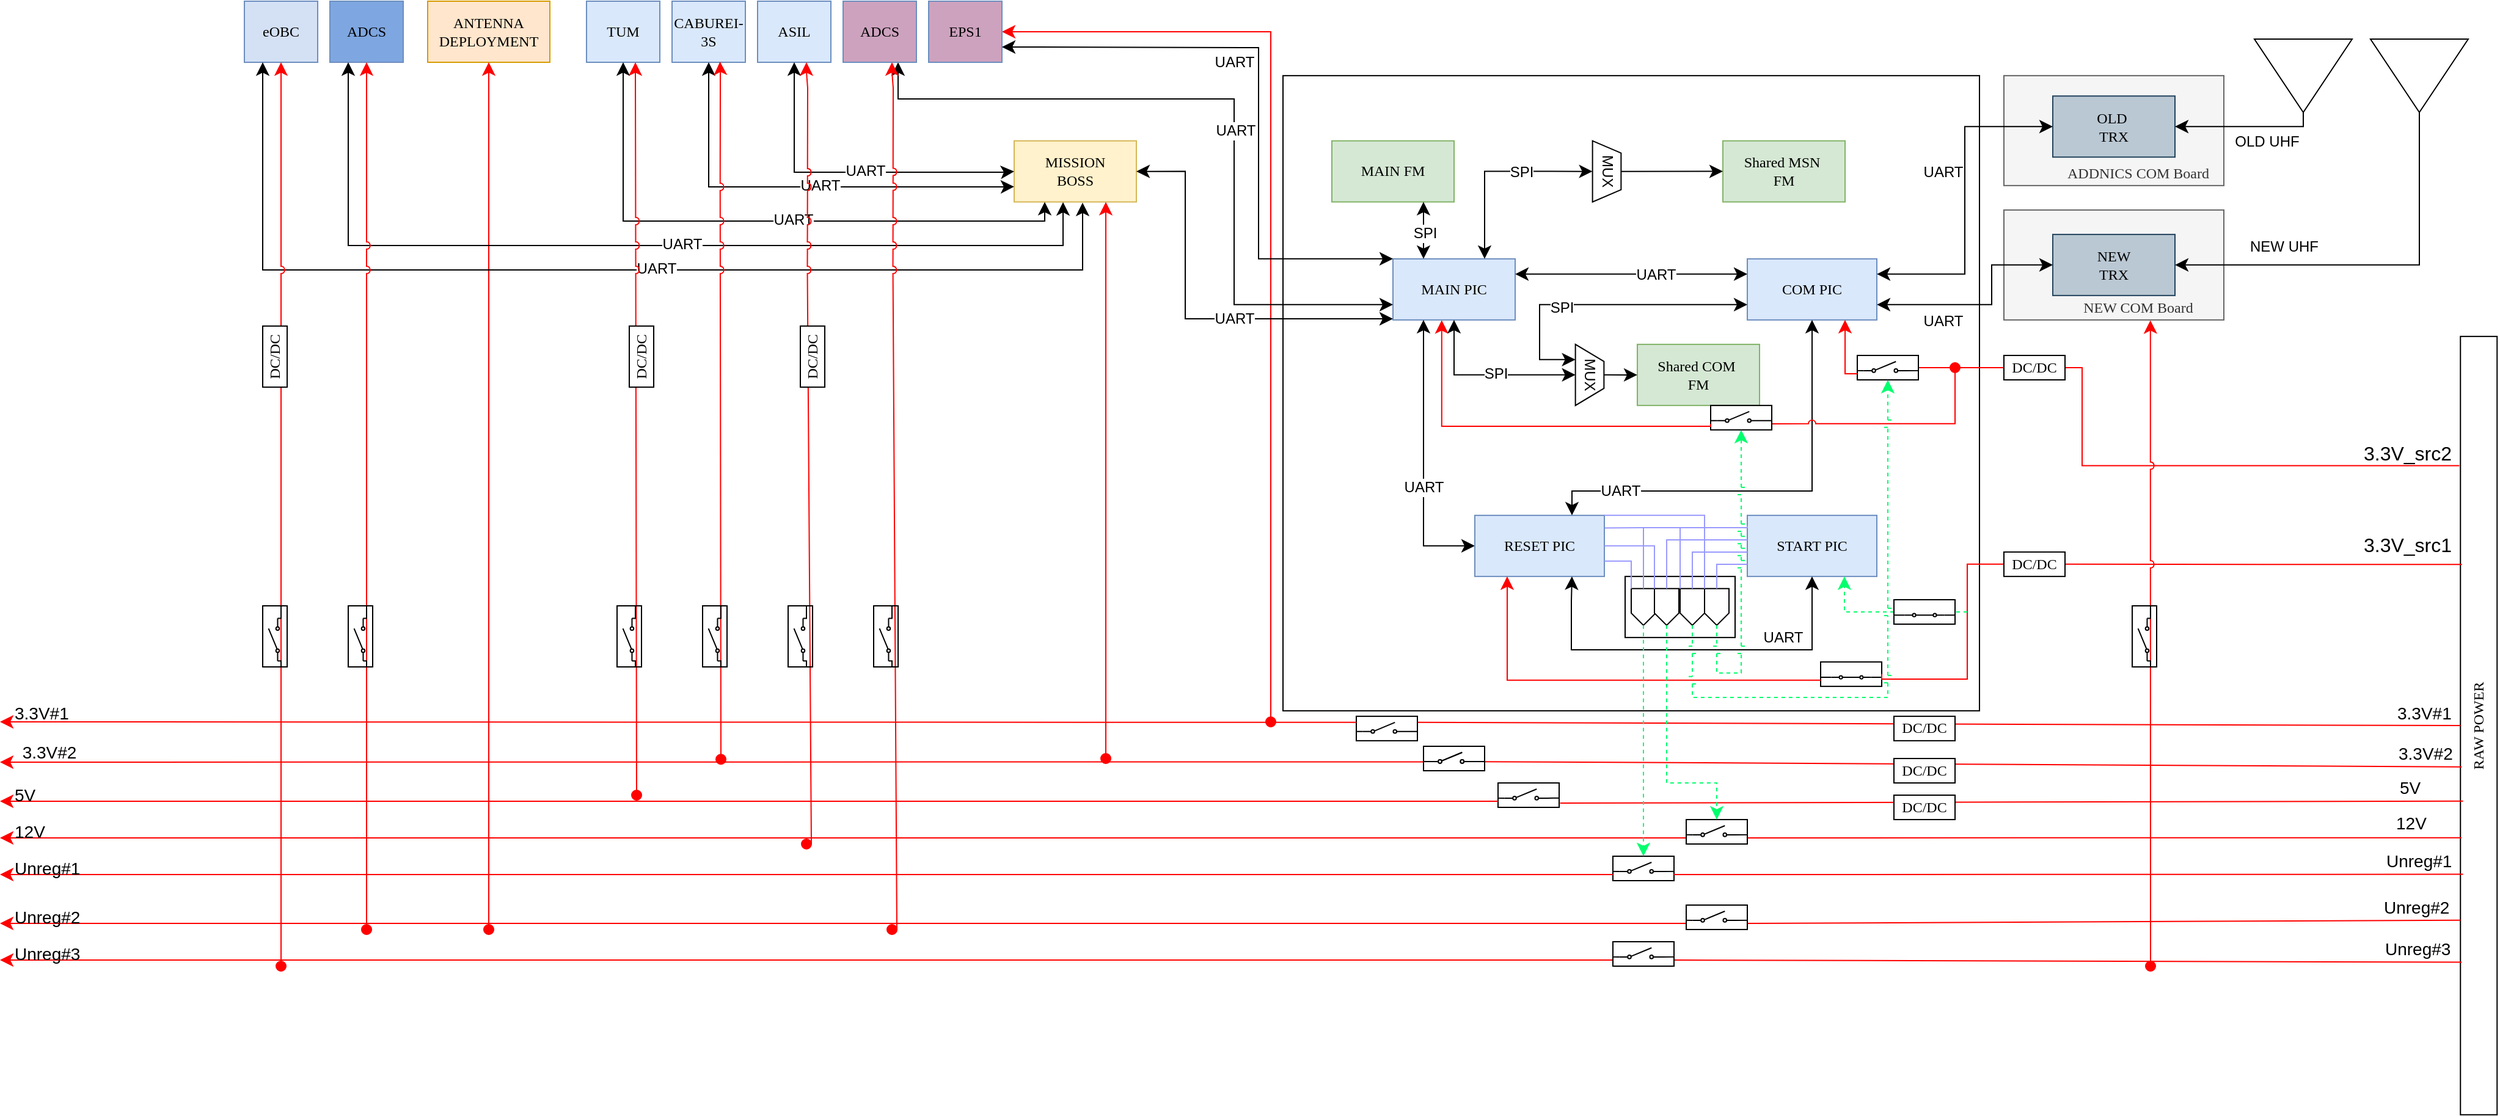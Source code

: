 <mxfile version="25.0.3" pages="2">
  <diagram name="obc-detailed-block-diagram" id="099fd60b-425b-db50-ffb0-6b813814b670">
    <mxGraphModel dx="1969" dy="484" grid="1" gridSize="10" guides="1" tooltips="1" connect="1" arrows="1" fold="1" page="1" pageScale="1" pageWidth="1100" pageHeight="850" background="none" math="0" shadow="0">
      <root>
        <mxCell id="0" />
        <mxCell id="1" parent="0" />
        <mxCell id="1dd3ca9b2b35b949-1" value="" style="whiteSpace=wrap;html=1;rounded=0;shadow=0;comic=0;labelBackgroundColor=none;strokeWidth=1;fontFamily=Verdana;fontSize=12;align=center;" parent="1" vertex="1">
          <mxGeometry x="250" y="100.93" width="570" height="520" as="geometry" />
        </mxCell>
        <mxCell id="10ed09ecd0ef054a-3" value="MAIN FM" style="shape=rect;dashed=0;shadow=0;html=1;whiteSpace=wrap;rotation=0;rounded=0;comic=0;labelBackgroundColor=none;strokeWidth=1;fontFamily=Verdana;fontSize=12;align=center;fillColor=#d5e8d4;strokeColor=#82b366;" parent="1" vertex="1">
          <mxGeometry x="290" y="154.31" width="100" height="50" as="geometry" />
        </mxCell>
        <mxCell id="10ed09ecd0ef054a-33" value="MAIN PIC" style="shape=rect;dashed=0;shadow=0;html=1;whiteSpace=wrap;rounded=0;comic=0;labelBackgroundColor=none;strokeWidth=1;fontFamily=Verdana;fontSize=12;align=center;fillColor=#dae8fc;strokeColor=#6c8ebf;" parent="1" vertex="1">
          <mxGeometry x="340" y="250.93" width="100" height="50" as="geometry" />
        </mxCell>
        <mxCell id="10ed09ecd0ef054a-34" value="COM PIC" style="shape=rect;dashed=0;shadow=0;html=1;whiteSpace=wrap;rounded=0;comic=0;labelBackgroundColor=none;strokeWidth=1;fontFamily=Verdana;fontSize=12;align=center;fillColor=#dae8fc;strokeColor=#6c8ebf;" parent="1" vertex="1">
          <mxGeometry x="630" y="250.93" width="106" height="50" as="geometry" />
        </mxCell>
        <mxCell id="k0fRo-i5VPMHgVZJWNBX-4" value="MUX" style="shape=trapezoid;perimeter=trapezoidPerimeter;whiteSpace=wrap;html=1;fixedSize=1;rotation=90;size=14;" parent="1" vertex="1">
          <mxGeometry x="476" y="334.25" width="50" height="23.37" as="geometry" />
        </mxCell>
        <mxCell id="k0fRo-i5VPMHgVZJWNBX-5" value="" style="triangle;whiteSpace=wrap;html=1;rotation=90;" parent="1" vertex="1">
          <mxGeometry x="1055" y="61" width="60" height="80" as="geometry" />
        </mxCell>
        <mxCell id="k0fRo-i5VPMHgVZJWNBX-7" value="" style="triangle;whiteSpace=wrap;html=1;rotation=90;" parent="1" vertex="1">
          <mxGeometry x="1150" y="61" width="60" height="80" as="geometry" />
        </mxCell>
        <mxCell id="k0fRo-i5VPMHgVZJWNBX-25" value="Shared MSN&amp;nbsp;&lt;div&gt;FM&lt;/div&gt;" style="shape=rect;dashed=0;shadow=0;html=1;whiteSpace=wrap;rotation=0;rounded=0;comic=0;labelBackgroundColor=none;strokeWidth=1;fontFamily=Verdana;fontSize=12;align=center;fillColor=#d5e8d4;strokeColor=#82b366;" parent="1" vertex="1">
          <mxGeometry x="610" y="154.31" width="100" height="50" as="geometry" />
        </mxCell>
        <mxCell id="k0fRo-i5VPMHgVZJWNBX-26" value="Shared COM&amp;nbsp;&lt;div&gt;FM&lt;/div&gt;" style="shape=rect;dashed=0;shadow=0;html=1;whiteSpace=wrap;rotation=0;rounded=0;comic=0;labelBackgroundColor=none;strokeWidth=1;fontFamily=Verdana;fontSize=12;align=center;fillColor=#d5e8d4;strokeColor=#82b366;" parent="1" vertex="1">
          <mxGeometry x="540" y="320.94" width="100" height="50" as="geometry" />
        </mxCell>
        <mxCell id="k0fRo-i5VPMHgVZJWNBX-27" value="MUX" style="shape=trapezoid;perimeter=trapezoidPerimeter;whiteSpace=wrap;html=1;fixedSize=1;rotation=90;size=10;" parent="1" vertex="1">
          <mxGeometry x="490" y="167.63" width="50" height="23.37" as="geometry" />
        </mxCell>
        <mxCell id="k0fRo-i5VPMHgVZJWNBX-29" value="" style="endArrow=classic;html=1;rounded=0;fontSize=12;startSize=8;endSize=8;curved=1;exitX=1;exitY=0.25;exitDx=0;exitDy=0;entryX=0;entryY=0.25;entryDx=0;entryDy=0;startArrow=classic;startFill=1;" parent="1" source="10ed09ecd0ef054a-33" target="10ed09ecd0ef054a-34" edge="1">
          <mxGeometry width="50" height="50" relative="1" as="geometry">
            <mxPoint x="430" y="400.93" as="sourcePoint" />
            <mxPoint x="480" y="350.93" as="targetPoint" />
          </mxGeometry>
        </mxCell>
        <mxCell id="k0fRo-i5VPMHgVZJWNBX-38" value="UART" style="edgeLabel;html=1;align=center;verticalAlign=middle;resizable=0;points=[];fontSize=12;" parent="k0fRo-i5VPMHgVZJWNBX-29" vertex="1" connectable="0">
          <mxGeometry x="0.209" relative="1" as="geometry">
            <mxPoint as="offset" />
          </mxGeometry>
        </mxCell>
        <mxCell id="k0fRo-i5VPMHgVZJWNBX-30" value="" style="endArrow=classic;html=1;rounded=0;fontSize=12;startSize=8;endSize=8;exitX=0.5;exitY=1;exitDx=0;exitDy=0;entryX=0.75;entryY=0;entryDx=0;entryDy=0;edgeStyle=orthogonalEdgeStyle;startArrow=classic;startFill=1;" parent="1" source="k0fRo-i5VPMHgVZJWNBX-27" target="10ed09ecd0ef054a-33" edge="1">
          <mxGeometry width="50" height="50" relative="1" as="geometry">
            <mxPoint x="440" y="300.65" as="sourcePoint" />
            <mxPoint x="550" y="300.65" as="targetPoint" />
          </mxGeometry>
        </mxCell>
        <mxCell id="k0fRo-i5VPMHgVZJWNBX-39" value="SPI" style="edgeLabel;html=1;align=center;verticalAlign=middle;resizable=0;points=[];fontSize=12;" parent="k0fRo-i5VPMHgVZJWNBX-30" vertex="1" connectable="0">
          <mxGeometry x="-0.26" relative="1" as="geometry">
            <mxPoint as="offset" />
          </mxGeometry>
        </mxCell>
        <mxCell id="k0fRo-i5VPMHgVZJWNBX-31" value="" style="endArrow=classic;html=1;rounded=0;fontSize=12;startSize=8;endSize=8;curved=1;exitX=0.5;exitY=0;exitDx=0;exitDy=0;entryX=0;entryY=0.5;entryDx=0;entryDy=0;" parent="1" source="k0fRo-i5VPMHgVZJWNBX-27" target="k0fRo-i5VPMHgVZJWNBX-25" edge="1">
          <mxGeometry width="50" height="50" relative="1" as="geometry">
            <mxPoint x="526" y="220.93" as="sourcePoint" />
            <mxPoint x="636" y="220.93" as="targetPoint" />
          </mxGeometry>
        </mxCell>
        <mxCell id="k0fRo-i5VPMHgVZJWNBX-32" value="" style="endArrow=classic;html=1;rounded=0;fontSize=12;startSize=8;endSize=8;exitX=0.5;exitY=1;exitDx=0;exitDy=0;entryX=0.5;entryY=1;entryDx=0;entryDy=0;startArrow=classic;startFill=1;edgeStyle=orthogonalEdgeStyle;" parent="1" source="10ed09ecd0ef054a-33" target="k0fRo-i5VPMHgVZJWNBX-4" edge="1">
          <mxGeometry width="50" height="50" relative="1" as="geometry">
            <mxPoint x="470" y="293.93" as="sourcePoint" />
            <mxPoint x="580" y="293.93" as="targetPoint" />
          </mxGeometry>
        </mxCell>
        <mxCell id="k0fRo-i5VPMHgVZJWNBX-40" value="SPI" style="edgeLabel;html=1;align=center;verticalAlign=middle;resizable=0;points=[];fontSize=12;" parent="k0fRo-i5VPMHgVZJWNBX-32" vertex="1" connectable="0">
          <mxGeometry x="0.097" y="1" relative="1" as="geometry">
            <mxPoint as="offset" />
          </mxGeometry>
        </mxCell>
        <mxCell id="k0fRo-i5VPMHgVZJWNBX-33" value="" style="endArrow=classic;html=1;rounded=0;fontSize=12;startSize=8;endSize=8;curved=1;exitX=0.5;exitY=0;exitDx=0;exitDy=0;entryX=0;entryY=0.5;entryDx=0;entryDy=0;" parent="1" source="k0fRo-i5VPMHgVZJWNBX-4" target="k0fRo-i5VPMHgVZJWNBX-26" edge="1">
          <mxGeometry width="50" height="50" relative="1" as="geometry">
            <mxPoint x="480" y="303.93" as="sourcePoint" />
            <mxPoint x="590" y="303.93" as="targetPoint" />
          </mxGeometry>
        </mxCell>
        <mxCell id="k0fRo-i5VPMHgVZJWNBX-34" value="" style="endArrow=classic;html=1;rounded=0;fontSize=12;startSize=8;endSize=8;exitX=0;exitY=0.75;exitDx=0;exitDy=0;entryX=0.25;entryY=1;entryDx=0;entryDy=0;edgeStyle=elbowEdgeStyle;startArrow=classic;startFill=1;" parent="1" source="10ed09ecd0ef054a-34" target="k0fRo-i5VPMHgVZJWNBX-4" edge="1">
          <mxGeometry width="50" height="50" relative="1" as="geometry">
            <mxPoint x="490" y="313.93" as="sourcePoint" />
            <mxPoint x="600" y="313.93" as="targetPoint" />
            <Array as="points">
              <mxPoint x="460" y="310.93" />
            </Array>
          </mxGeometry>
        </mxCell>
        <mxCell id="k0fRo-i5VPMHgVZJWNBX-41" value="SPI" style="edgeLabel;html=1;align=center;verticalAlign=middle;resizable=0;points=[];fontSize=12;" parent="k0fRo-i5VPMHgVZJWNBX-34" vertex="1" connectable="0">
          <mxGeometry x="0.246" y="2" relative="1" as="geometry">
            <mxPoint as="offset" />
          </mxGeometry>
        </mxCell>
        <mxCell id="k0fRo-i5VPMHgVZJWNBX-44" value="" style="endArrow=classic;html=1;rounded=0;fontSize=12;startSize=8;endSize=8;exitX=0.75;exitY=1;exitDx=0;exitDy=0;entryX=0.25;entryY=0;entryDx=0;entryDy=0;startArrow=classic;startFill=1;edgeStyle=orthogonalEdgeStyle;" parent="1" source="10ed09ecd0ef054a-3" target="10ed09ecd0ef054a-33" edge="1">
          <mxGeometry width="50" height="50" relative="1" as="geometry">
            <mxPoint x="400" y="310.93" as="sourcePoint" />
            <mxPoint x="499" y="355.93" as="targetPoint" />
          </mxGeometry>
        </mxCell>
        <mxCell id="k0fRo-i5VPMHgVZJWNBX-45" value="SPI" style="edgeLabel;html=1;align=center;verticalAlign=middle;resizable=0;points=[];fontSize=12;" parent="k0fRo-i5VPMHgVZJWNBX-44" vertex="1" connectable="0">
          <mxGeometry x="0.097" y="1" relative="1" as="geometry">
            <mxPoint as="offset" />
          </mxGeometry>
        </mxCell>
        <mxCell id="k0fRo-i5VPMHgVZJWNBX-47" value="ANTENNA&lt;div&gt;DEPLOYMENT&lt;/div&gt;" style="shape=rect;dashed=0;shadow=0;html=1;whiteSpace=wrap;rotation=0;rounded=0;comic=0;labelBackgroundColor=none;strokeWidth=1;fontFamily=Verdana;fontSize=12;align=center;fillColor=#ffe6cc;strokeColor=#d79b00;" parent="1" vertex="1">
          <mxGeometry x="-450" y="40" width="100" height="50" as="geometry" />
        </mxCell>
        <mxCell id="k0fRo-i5VPMHgVZJWNBX-54" value="&lt;blockquote style=&quot;margin: 0 0 0 40px; border: none; padding: 0px;&quot;&gt;&lt;p style=&quot;line-height: 120%; margin-bottom: 0px; margin-left: 0px; margin-top: 70px;&quot;&gt;ADDNICS COM Board&lt;/p&gt;&lt;/blockquote&gt;" style="shape=rect;dashed=0;shadow=0;html=1;whiteSpace=wrap;rounded=0;comic=0;labelBackgroundColor=none;strokeWidth=1;fontFamily=Verdana;fontSize=12;align=center;fillColor=#f5f5f5;fontColor=#333333;strokeColor=#666666;" parent="1" vertex="1">
          <mxGeometry x="840" y="100.93" width="180" height="90" as="geometry" />
        </mxCell>
        <mxCell id="k0fRo-i5VPMHgVZJWNBX-55" value="OLD&amp;nbsp;&lt;div&gt;TRX&lt;/div&gt;" style="shape=rect;dashed=0;shadow=0;html=1;whiteSpace=wrap;rotation=0;rounded=0;comic=0;labelBackgroundColor=none;strokeWidth=1;fontFamily=Verdana;fontSize=12;align=center;fillColor=#bac8d3;strokeColor=#23445d;" parent="1" vertex="1">
          <mxGeometry x="880" y="117.63" width="100" height="50" as="geometry" />
        </mxCell>
        <mxCell id="k0fRo-i5VPMHgVZJWNBX-57" value="&lt;blockquote style=&quot;margin: 0 0 0 40px; border: none; padding: 0px;&quot;&gt;&lt;p style=&quot;line-height: 120%; margin-bottom: 0px; margin-left: 0px; margin-top: 70px;&quot;&gt;NEW COM Board&lt;/p&gt;&lt;/blockquote&gt;" style="shape=rect;dashed=0;shadow=0;html=1;whiteSpace=wrap;rounded=0;comic=0;labelBackgroundColor=none;strokeWidth=1;fontFamily=Verdana;fontSize=12;align=center;fillColor=#f5f5f5;strokeColor=#666666;fontColor=#333333;" parent="1" vertex="1">
          <mxGeometry x="840" y="210.93" width="180" height="90" as="geometry" />
        </mxCell>
        <mxCell id="k0fRo-i5VPMHgVZJWNBX-56" value="NEW&lt;div&gt;TRX&lt;/div&gt;" style="shape=rect;dashed=0;shadow=0;html=1;whiteSpace=wrap;rotation=0;rounded=0;comic=0;labelBackgroundColor=none;strokeWidth=1;fontFamily=Verdana;fontSize=12;align=center;fillColor=#bac8d3;strokeColor=#23445d;" parent="1" vertex="1">
          <mxGeometry x="880" y="230.93" width="100" height="50" as="geometry" />
        </mxCell>
        <mxCell id="k0fRo-i5VPMHgVZJWNBX-49" value="" style="endArrow=none;html=1;rounded=0;fontSize=12;startSize=8;endSize=8;entryX=1;entryY=0.5;entryDx=0;entryDy=0;startArrow=classic;startFill=1;edgeStyle=orthogonalEdgeStyle;exitX=1;exitY=0.5;exitDx=0;exitDy=0;endFill=0;" parent="1" source="k0fRo-i5VPMHgVZJWNBX-55" target="k0fRo-i5VPMHgVZJWNBX-5" edge="1">
          <mxGeometry width="50" height="50" relative="1" as="geometry">
            <mxPoint x="450" y="273.93" as="sourcePoint" />
            <mxPoint x="640" y="273.93" as="targetPoint" />
          </mxGeometry>
        </mxCell>
        <mxCell id="k0fRo-i5VPMHgVZJWNBX-52" value="OLD UHF" style="edgeLabel;html=1;align=center;verticalAlign=middle;resizable=0;points=[];fontSize=12;" parent="k0fRo-i5VPMHgVZJWNBX-49" vertex="1" connectable="0">
          <mxGeometry x="0.103" relative="1" as="geometry">
            <mxPoint x="10" y="12" as="offset" />
          </mxGeometry>
        </mxCell>
        <mxCell id="k0fRo-i5VPMHgVZJWNBX-51" value="" style="endArrow=none;html=1;rounded=0;fontSize=12;startSize=8;endSize=8;entryX=1;entryY=0.5;entryDx=0;entryDy=0;startArrow=classic;startFill=1;edgeStyle=orthogonalEdgeStyle;exitX=1;exitY=0.5;exitDx=0;exitDy=0;endFill=0;" parent="1" source="k0fRo-i5VPMHgVZJWNBX-56" target="k0fRo-i5VPMHgVZJWNBX-7" edge="1">
          <mxGeometry width="50" height="50" relative="1" as="geometry">
            <mxPoint x="746" y="273.93" as="sourcePoint" />
            <mxPoint x="940" y="197.93" as="targetPoint" />
            <Array as="points">
              <mxPoint x="1180" y="255.93" />
            </Array>
          </mxGeometry>
        </mxCell>
        <mxCell id="k0fRo-i5VPMHgVZJWNBX-53" value="NEW UHF" style="edgeLabel;html=1;align=center;verticalAlign=middle;resizable=0;points=[];fontSize=12;" parent="k0fRo-i5VPMHgVZJWNBX-51" vertex="1" connectable="0">
          <mxGeometry x="0.22" y="-2" relative="1" as="geometry">
            <mxPoint x="-109" y="-17" as="offset" />
          </mxGeometry>
        </mxCell>
        <mxCell id="k0fRo-i5VPMHgVZJWNBX-58" value="" style="endArrow=classic;html=1;rounded=0;fontSize=12;startSize=8;endSize=8;exitX=1;exitY=0.25;exitDx=0;exitDy=0;startArrow=classic;startFill=1;entryX=0;entryY=0.5;entryDx=0;entryDy=0;edgeStyle=orthogonalEdgeStyle;" parent="1" source="10ed09ecd0ef054a-34" target="k0fRo-i5VPMHgVZJWNBX-55" edge="1">
          <mxGeometry width="50" height="50" relative="1" as="geometry">
            <mxPoint x="672" y="310.93" as="sourcePoint" />
            <mxPoint x="672" y="469.93" as="targetPoint" />
          </mxGeometry>
        </mxCell>
        <mxCell id="k0fRo-i5VPMHgVZJWNBX-59" value="UART" style="edgeLabel;html=1;align=center;verticalAlign=middle;resizable=0;points=[];fontSize=12;" parent="k0fRo-i5VPMHgVZJWNBX-58" vertex="1" connectable="0">
          <mxGeometry x="0.209" relative="1" as="geometry">
            <mxPoint x="-18" y="4" as="offset" />
          </mxGeometry>
        </mxCell>
        <mxCell id="k0fRo-i5VPMHgVZJWNBX-60" value="" style="endArrow=classic;html=1;rounded=0;fontSize=12;startSize=8;endSize=8;exitX=1;exitY=0.75;exitDx=0;exitDy=0;startArrow=classic;startFill=1;entryX=0;entryY=0.5;entryDx=0;entryDy=0;edgeStyle=orthogonalEdgeStyle;" parent="1" source="10ed09ecd0ef054a-34" target="k0fRo-i5VPMHgVZJWNBX-56" edge="1">
          <mxGeometry width="50" height="50" relative="1" as="geometry">
            <mxPoint x="746" y="273.93" as="sourcePoint" />
            <mxPoint x="890" y="152.93" as="targetPoint" />
            <Array as="points">
              <mxPoint x="830" y="288.93" />
              <mxPoint x="830" y="255.93" />
            </Array>
          </mxGeometry>
        </mxCell>
        <mxCell id="k0fRo-i5VPMHgVZJWNBX-61" value="UART" style="edgeLabel;html=1;align=center;verticalAlign=middle;resizable=0;points=[];fontSize=12;" parent="k0fRo-i5VPMHgVZJWNBX-60" vertex="1" connectable="0">
          <mxGeometry x="0.209" relative="1" as="geometry">
            <mxPoint x="-40" y="26" as="offset" />
          </mxGeometry>
        </mxCell>
        <mxCell id="k0fRo-i5VPMHgVZJWNBX-82" value="" style="endArrow=classic;html=1;rounded=0;fontSize=12;startSize=8;endSize=8;entryX=0;entryY=0.5;entryDx=0;entryDy=0;startArrow=classic;startFill=1;exitX=0.25;exitY=1;exitDx=0;exitDy=0;edgeStyle=orthogonalEdgeStyle;" parent="1" source="10ed09ecd0ef054a-33" target="10ed09ecd0ef054a-31" edge="1">
          <mxGeometry width="50" height="50" relative="1" as="geometry">
            <mxPoint x="470" y="300.933" as="sourcePoint" />
            <mxPoint x="290" y="451.79" as="targetPoint" />
          </mxGeometry>
        </mxCell>
        <mxCell id="k0fRo-i5VPMHgVZJWNBX-83" value="UART" style="edgeLabel;html=1;align=center;verticalAlign=middle;resizable=0;points=[];fontSize=12;" parent="k0fRo-i5VPMHgVZJWNBX-82" vertex="1" connectable="0">
          <mxGeometry x="0.209" relative="1" as="geometry">
            <mxPoint as="offset" />
          </mxGeometry>
        </mxCell>
        <mxCell id="k0fRo-i5VPMHgVZJWNBX-85" value="" style="group" parent="1" vertex="1" connectable="0">
          <mxGeometry x="407" y="460.93" width="333" height="140" as="geometry" />
        </mxCell>
        <mxCell id="10ed09ecd0ef054a-31" value="RESET PIC" style="shape=rect;dashed=0;shadow=0;html=1;whiteSpace=wrap;rounded=0;comic=0;labelBackgroundColor=none;strokeWidth=1;fontFamily=Verdana;fontSize=12;align=center;fillColor=#dae8fc;strokeColor=#6c8ebf;" parent="k0fRo-i5VPMHgVZJWNBX-85" vertex="1">
          <mxGeometry width="106" height="50" as="geometry" />
        </mxCell>
        <mxCell id="10ed09ecd0ef054a-57" value="START PIC" style="shape=rect;dashed=0;shadow=0;html=1;whiteSpace=wrap;rounded=0;comic=0;labelBackgroundColor=none;strokeWidth=1;fontFamily=Verdana;fontSize=12;align=center;fillColor=#dae8fc;strokeColor=#6c8ebf;" parent="k0fRo-i5VPMHgVZJWNBX-85" vertex="1">
          <mxGeometry x="223" width="106" height="50" as="geometry" />
        </mxCell>
        <mxCell id="k0fRo-i5VPMHgVZJWNBX-42" value="" style="endArrow=classic;html=1;rounded=0;fontSize=12;startSize=8;endSize=8;exitX=0.5;exitY=1;exitDx=0;exitDy=0;startArrow=classic;startFill=1;entryX=0.75;entryY=1;entryDx=0;entryDy=0;edgeStyle=orthogonalEdgeStyle;" parent="k0fRo-i5VPMHgVZJWNBX-85" source="10ed09ecd0ef054a-57" target="10ed09ecd0ef054a-31" edge="1">
          <mxGeometry width="50" height="50" relative="1" as="geometry">
            <mxPoint x="113" y="-187" as="sourcePoint" />
            <mxPoint x="303" y="-187" as="targetPoint" />
            <Array as="points">
              <mxPoint x="276" y="110" />
              <mxPoint x="79" y="110" />
              <mxPoint x="79" y="70" />
            </Array>
          </mxGeometry>
        </mxCell>
        <mxCell id="k0fRo-i5VPMHgVZJWNBX-43" value="UART" style="edgeLabel;html=1;align=center;verticalAlign=middle;resizable=0;points=[];fontSize=12;" parent="k0fRo-i5VPMHgVZJWNBX-42" vertex="1" connectable="0">
          <mxGeometry x="0.209" relative="1" as="geometry">
            <mxPoint x="108" y="-10" as="offset" />
          </mxGeometry>
        </mxCell>
        <mxCell id="k0fRo-i5VPMHgVZJWNBX-73" value="" style="group" parent="k0fRo-i5VPMHgVZJWNBX-85" vertex="1" connectable="0">
          <mxGeometry x="123" y="50" width="90" height="50" as="geometry" />
        </mxCell>
        <mxCell id="k0fRo-i5VPMHgVZJWNBX-62" value="" style="shape=rect;dashed=0;shadow=0;html=1;whiteSpace=wrap;rounded=0;comic=0;labelBackgroundColor=none;strokeWidth=1;fontFamily=Verdana;fontSize=12;align=center;" parent="k0fRo-i5VPMHgVZJWNBX-73" vertex="1">
          <mxGeometry width="90" height="50" as="geometry" />
        </mxCell>
        <mxCell id="k0fRo-i5VPMHgVZJWNBX-72" value="" style="group" parent="k0fRo-i5VPMHgVZJWNBX-73" vertex="1" connectable="0">
          <mxGeometry x="5" y="10" width="80" height="30" as="geometry" />
        </mxCell>
        <mxCell id="k0fRo-i5VPMHgVZJWNBX-67" value="" style="html=1;shadow=0;dashed=0;align=center;verticalAlign=middle;shape=mxgraph.arrows2.arrow;dy=0;dx=10;notch=0;rotation=90;" parent="k0fRo-i5VPMHgVZJWNBX-72" vertex="1">
          <mxGeometry x="-5" y="5" width="30" height="20" as="geometry" />
        </mxCell>
        <mxCell id="k0fRo-i5VPMHgVZJWNBX-68" value="" style="html=1;shadow=0;dashed=0;align=center;verticalAlign=middle;shape=mxgraph.arrows2.arrow;dy=0;dx=10;notch=0;rotation=90;" parent="k0fRo-i5VPMHgVZJWNBX-72" vertex="1">
          <mxGeometry x="14" y="5" width="30" height="20" as="geometry" />
        </mxCell>
        <mxCell id="k0fRo-i5VPMHgVZJWNBX-69" value="" style="html=1;shadow=0;dashed=0;align=center;verticalAlign=middle;shape=mxgraph.arrows2.arrow;dy=0;dx=10;notch=0;rotation=90;" parent="k0fRo-i5VPMHgVZJWNBX-72" vertex="1">
          <mxGeometry x="35" y="5" width="30" height="20" as="geometry" />
        </mxCell>
        <mxCell id="k0fRo-i5VPMHgVZJWNBX-70" value="" style="html=1;shadow=0;dashed=0;align=center;verticalAlign=middle;shape=mxgraph.arrows2.arrow;dy=0;dx=10;notch=0;rotation=90;" parent="k0fRo-i5VPMHgVZJWNBX-72" vertex="1">
          <mxGeometry x="55" y="5" width="30" height="20" as="geometry" />
        </mxCell>
        <mxCell id="k0fRo-i5VPMHgVZJWNBX-71" value="" style="endArrow=none;html=1;rounded=0;fontSize=12;startSize=8;endSize=8;strokeColor=#9999FF;edgeStyle=orthogonalEdgeStyle;entryX=1.005;entryY=0.206;entryDx=0;entryDy=0;entryPerimeter=0;exitX=0;exitY=0;exitDx=0;exitDy=20;exitPerimeter=0;" parent="k0fRo-i5VPMHgVZJWNBX-85" source="k0fRo-i5VPMHgVZJWNBX-69" target="10ed09ecd0ef054a-31" edge="1">
          <mxGeometry width="50" height="50" relative="1" as="geometry">
            <mxPoint x="173" y="60" as="sourcePoint" />
            <mxPoint x="163" y="-50" as="targetPoint" />
            <Array as="points">
              <mxPoint x="168" y="10" />
              <mxPoint x="138" y="10" />
            </Array>
          </mxGeometry>
        </mxCell>
        <mxCell id="k0fRo-i5VPMHgVZJWNBX-74" value="" style="endArrow=none;html=1;rounded=0;fontSize=12;startSize=8;endSize=8;strokeColor=#9999FF;exitX=0;exitY=0;exitDx=0;exitDy=20;exitPerimeter=0;edgeStyle=orthogonalEdgeStyle;entryX=1;entryY=0.5;entryDx=0;entryDy=0;" parent="k0fRo-i5VPMHgVZJWNBX-85" source="k0fRo-i5VPMHgVZJWNBX-68" target="10ed09ecd0ef054a-31" edge="1">
          <mxGeometry width="50" height="50" relative="1" as="geometry">
            <mxPoint x="148" y="70" as="sourcePoint" />
            <mxPoint x="117" y="20" as="targetPoint" />
            <Array as="points">
              <mxPoint x="147" y="25" />
            </Array>
          </mxGeometry>
        </mxCell>
        <mxCell id="k0fRo-i5VPMHgVZJWNBX-75" value="" style="endArrow=none;html=1;rounded=0;fontSize=12;startSize=8;endSize=8;strokeColor=#9999FF;exitX=0;exitY=0;exitDx=0;exitDy=20;exitPerimeter=0;edgeStyle=orthogonalEdgeStyle;entryX=1;entryY=0;entryDx=0;entryDy=0;" parent="k0fRo-i5VPMHgVZJWNBX-85" source="k0fRo-i5VPMHgVZJWNBX-70" target="10ed09ecd0ef054a-31" edge="1">
          <mxGeometry width="50" height="50" relative="1" as="geometry">
            <mxPoint x="154" y="50" as="sourcePoint" />
            <mxPoint x="123" as="targetPoint" />
            <Array as="points">
              <mxPoint x="188" />
            </Array>
          </mxGeometry>
        </mxCell>
        <mxCell id="k0fRo-i5VPMHgVZJWNBX-76" value="" style="endArrow=none;html=1;rounded=0;fontSize=12;startSize=8;endSize=8;strokeColor=#9999FF;exitX=0;exitY=0;exitDx=0;exitDy=20;exitPerimeter=0;edgeStyle=orthogonalEdgeStyle;entryX=1;entryY=0.75;entryDx=0;entryDy=0;" parent="k0fRo-i5VPMHgVZJWNBX-85" source="k0fRo-i5VPMHgVZJWNBX-67" target="10ed09ecd0ef054a-31" edge="1">
          <mxGeometry width="50" height="50" relative="1" as="geometry">
            <mxPoint x="158" y="80" as="sourcePoint" />
            <mxPoint x="127" y="30" as="targetPoint" />
            <Array as="points">
              <mxPoint x="128" y="38" />
            </Array>
          </mxGeometry>
        </mxCell>
        <mxCell id="k0fRo-i5VPMHgVZJWNBX-77" value="" style="endArrow=none;html=1;rounded=0;fontSize=12;startSize=8;endSize=8;strokeColor=#9999FF;exitX=0;exitY=0.5;exitDx=0;exitDy=0;exitPerimeter=0;edgeStyle=orthogonalEdgeStyle;entryX=0;entryY=0.17;entryDx=0;entryDy=0;entryPerimeter=0;" parent="k0fRo-i5VPMHgVZJWNBX-85" source="k0fRo-i5VPMHgVZJWNBX-67" target="10ed09ecd0ef054a-57" edge="1">
          <mxGeometry width="50" height="50" relative="1" as="geometry">
            <mxPoint x="193.5" y="10" as="sourcePoint" />
            <mxPoint x="162.5" y="-40" as="targetPoint" />
            <Array as="points">
              <mxPoint x="138" y="10" />
              <mxPoint x="223" y="10" />
            </Array>
          </mxGeometry>
        </mxCell>
        <mxCell id="k0fRo-i5VPMHgVZJWNBX-78" value="" style="endArrow=none;html=1;rounded=0;fontSize=12;startSize=8;endSize=8;strokeColor=#9999FF;exitX=0;exitY=0.5;exitDx=0;exitDy=0;exitPerimeter=0;edgeStyle=orthogonalEdgeStyle;entryX=0;entryY=0.405;entryDx=0;entryDy=0;entryPerimeter=0;" parent="k0fRo-i5VPMHgVZJWNBX-85" source="k0fRo-i5VPMHgVZJWNBX-68" target="10ed09ecd0ef054a-57" edge="1">
          <mxGeometry width="50" height="50" relative="1" as="geometry">
            <mxPoint x="203" as="sourcePoint" />
            <mxPoint x="223" y="10" as="targetPoint" />
            <Array as="points">
              <mxPoint x="157" y="20" />
              <mxPoint x="223" y="20" />
            </Array>
          </mxGeometry>
        </mxCell>
        <mxCell id="k0fRo-i5VPMHgVZJWNBX-79" value="" style="endArrow=none;html=1;rounded=0;fontSize=12;startSize=8;endSize=8;strokeColor=#9999FF;exitX=0;exitY=0.5;exitDx=0;exitDy=0;exitPerimeter=0;edgeStyle=orthogonalEdgeStyle;" parent="k0fRo-i5VPMHgVZJWNBX-85" source="k0fRo-i5VPMHgVZJWNBX-70" edge="1">
          <mxGeometry width="50" height="50" relative="1" as="geometry">
            <mxPoint x="220" y="-20" as="sourcePoint" />
            <mxPoint x="223" y="40" as="targetPoint" />
            <Array as="points">
              <mxPoint x="198" y="40" />
              <mxPoint x="223" y="40" />
            </Array>
          </mxGeometry>
        </mxCell>
        <mxCell id="k0fRo-i5VPMHgVZJWNBX-80" value="" style="endArrow=none;html=1;rounded=0;fontSize=12;startSize=8;endSize=8;strokeColor=#9999FF;exitX=0;exitY=0.5;exitDx=0;exitDy=0;exitPerimeter=0;edgeStyle=orthogonalEdgeStyle;" parent="k0fRo-i5VPMHgVZJWNBX-85" source="k0fRo-i5VPMHgVZJWNBX-69" edge="1">
          <mxGeometry width="50" height="50" relative="1" as="geometry">
            <mxPoint x="213.5" y="-10" as="sourcePoint" />
            <mxPoint x="223" y="30" as="targetPoint" />
            <Array as="points">
              <mxPoint x="178" y="30" />
              <mxPoint x="223" y="30" />
            </Array>
          </mxGeometry>
        </mxCell>
        <mxCell id="k0fRo-i5VPMHgVZJWNBX-162" value="" style="group" parent="k0fRo-i5VPMHgVZJWNBX-85" vertex="1" connectable="0">
          <mxGeometry x="283" y="120.0" width="50" height="20" as="geometry" />
        </mxCell>
        <mxCell id="k0fRo-i5VPMHgVZJWNBX-163" value="" style="shape=rect;dashed=0;shadow=0;html=1;whiteSpace=wrap;rounded=0;comic=0;labelBackgroundColor=none;strokeWidth=1;fontFamily=Verdana;fontSize=12;align=center;fillColor=none;" parent="k0fRo-i5VPMHgVZJWNBX-162" vertex="1">
          <mxGeometry width="50" height="20" as="geometry" />
        </mxCell>
        <mxCell id="k0fRo-i5VPMHgVZJWNBX-164" value="" style="html=1;shape=mxgraph.electrical.electro-mechanical.singleSwitch;aspect=fixed;elSwitchState=on;" parent="k0fRo-i5VPMHgVZJWNBX-162" vertex="1">
          <mxGeometry x="8.75" y="5.67" width="32.5" height="8.66" as="geometry" />
        </mxCell>
        <mxCell id="k0fRo-i5VPMHgVZJWNBX-165" style="edgeStyle=orthogonalEdgeStyle;rounded=0;orthogonalLoop=1;jettySize=auto;html=1;exitX=0;exitY=0.8;exitDx=0;exitDy=0;entryX=0;entryY=0.5;entryDx=0;entryDy=0;endArrow=none;endFill=0;" parent="k0fRo-i5VPMHgVZJWNBX-162" source="k0fRo-i5VPMHgVZJWNBX-164" target="k0fRo-i5VPMHgVZJWNBX-163" edge="1">
          <mxGeometry relative="1" as="geometry" />
        </mxCell>
        <mxCell id="k0fRo-i5VPMHgVZJWNBX-166" style="edgeStyle=orthogonalEdgeStyle;rounded=0;orthogonalLoop=1;jettySize=auto;html=1;exitX=1;exitY=0.8;exitDx=0;exitDy=0;entryX=1;entryY=0.5;entryDx=0;entryDy=0;endArrow=none;endFill=0;" parent="k0fRo-i5VPMHgVZJWNBX-162" source="k0fRo-i5VPMHgVZJWNBX-164" target="k0fRo-i5VPMHgVZJWNBX-163" edge="1">
          <mxGeometry relative="1" as="geometry" />
        </mxCell>
        <mxCell id="k0fRo-i5VPMHgVZJWNBX-167" value="" style="endArrow=classic;html=1;rounded=0;fontSize=12;startSize=8;endSize=8;strokeColor=#FF0000;exitX=0;exitY=0.75;exitDx=0;exitDy=0;edgeStyle=orthogonalEdgeStyle;endFill=1;entryX=0.25;entryY=1;entryDx=0;entryDy=0;" parent="k0fRo-i5VPMHgVZJWNBX-85" source="k0fRo-i5VPMHgVZJWNBX-163" target="10ed09ecd0ef054a-31" edge="1">
          <mxGeometry relative="1" as="geometry">
            <mxPoint x="303" y="139.5" as="sourcePoint" />
            <mxPoint x="243" y="134.5" as="targetPoint" />
            <Array as="points">
              <mxPoint x="27" y="134.07" />
            </Array>
          </mxGeometry>
        </mxCell>
        <mxCell id="k0fRo-i5VPMHgVZJWNBX-86" value="" style="endArrow=classic;html=1;rounded=0;fontSize=12;startSize=8;endSize=8;entryX=0.75;entryY=0;entryDx=0;entryDy=0;startArrow=classic;startFill=1;exitX=0.5;exitY=1;exitDx=0;exitDy=0;edgeStyle=orthogonalEdgeStyle;" parent="1" source="10ed09ecd0ef054a-34" target="10ed09ecd0ef054a-31" edge="1">
          <mxGeometry width="50" height="50" relative="1" as="geometry">
            <mxPoint x="375" y="310.93" as="sourcePoint" />
            <mxPoint x="417" y="495.93" as="targetPoint" />
            <Array as="points">
              <mxPoint x="683" y="440.93" />
              <mxPoint x="487" y="440.93" />
            </Array>
          </mxGeometry>
        </mxCell>
        <mxCell id="k0fRo-i5VPMHgVZJWNBX-87" value="UART" style="edgeLabel;html=1;align=center;verticalAlign=middle;resizable=0;points=[];fontSize=12;" parent="k0fRo-i5VPMHgVZJWNBX-86" vertex="1" connectable="0">
          <mxGeometry x="0.209" relative="1" as="geometry">
            <mxPoint x="-82" as="offset" />
          </mxGeometry>
        </mxCell>
        <mxCell id="k0fRo-i5VPMHgVZJWNBX-92" value="MISSION&lt;div&gt;BOSS&lt;/div&gt;" style="shape=rect;dashed=0;shadow=0;html=1;whiteSpace=wrap;rotation=0;rounded=0;comic=0;labelBackgroundColor=none;strokeWidth=1;fontFamily=Verdana;fontSize=12;align=center;fillColor=#fff2cc;strokeColor=#d6b656;" parent="1" vertex="1">
          <mxGeometry x="30" y="154.32" width="100" height="50" as="geometry" />
        </mxCell>
        <mxCell id="k0fRo-i5VPMHgVZJWNBX-98" value="" style="endArrow=none;html=1;rounded=0;fontSize=12;startSize=8;endSize=8;strokeColor=#FF0000;exitX=0;exitY=0.5;exitDx=0;exitDy=0;edgeStyle=orthogonalEdgeStyle;endFill=0;entryX=1;entryY=0.5;entryDx=0;entryDy=0;" parent="1" source="k0fRo-i5VPMHgVZJWNBX-93" target="k0fRo-i5VPMHgVZJWNBX-163" edge="1">
          <mxGeometry relative="1" as="geometry">
            <mxPoint x="754" y="540.93" as="sourcePoint" />
            <mxPoint x="770" y="590" as="targetPoint" />
            <Array as="points">
              <mxPoint x="810" y="595" />
              <mxPoint x="740" y="595" />
            </Array>
          </mxGeometry>
        </mxCell>
        <mxCell id="k0fRo-i5VPMHgVZJWNBX-100" value="" style="endArrow=none;html=1;rounded=0;fontSize=12;startSize=8;endSize=8;strokeColor=#FF0000;edgeStyle=orthogonalEdgeStyle;entryX=1;entryY=0.75;entryDx=0;entryDy=0;exitX=0;exitY=0.5;exitDx=0;exitDy=0;endFill=0;" parent="1" source="k0fRo-i5VPMHgVZJWNBX-94" target="k0fRo-i5VPMHgVZJWNBX-215" edge="1">
          <mxGeometry relative="1" as="geometry">
            <mxPoint x="850" y="480.93" as="sourcePoint" />
            <mxPoint x="470" y="520.93" as="targetPoint" />
            <Array as="points">
              <mxPoint x="770" y="340" />
            </Array>
          </mxGeometry>
        </mxCell>
        <mxCell id="k0fRo-i5VPMHgVZJWNBX-101" value="" style="endArrow=none;html=1;rounded=0;fontSize=12;startSize=8;endSize=8;strokeColor=#FF0000;edgeStyle=orthogonalEdgeStyle;startArrow=oval;startFill=1;jumpStyle=arc;entryX=1;entryY=0.75;entryDx=0;entryDy=0;endFill=0;" parent="1" target="k0fRo-i5VPMHgVZJWNBX-150" edge="1">
          <mxGeometry relative="1" as="geometry">
            <mxPoint x="800" y="340" as="sourcePoint" />
            <mxPoint x="650" y="381" as="targetPoint" />
            <Array as="points">
              <mxPoint x="800" y="386" />
            </Array>
          </mxGeometry>
        </mxCell>
        <mxCell id="k0fRo-i5VPMHgVZJWNBX-104" value="" style="endArrow=classic;html=1;rounded=0;fontSize=12;startSize=8;endSize=8;strokeColor=#FF0000;edgeStyle=orthogonalEdgeStyle;entryX=1;entryY=0.5;entryDx=0;entryDy=0;startArrow=oval;startFill=1;jumpStyle=arc;jumpSize=6;" parent="1" target="k0fRo-i5VPMHgVZJWNBX-112" edge="1">
          <mxGeometry relative="1" as="geometry">
            <mxPoint x="240" y="630" as="sourcePoint" />
            <mxPoint x="195" y="300.93" as="targetPoint" />
            <Array as="points">
              <mxPoint x="240" y="631" />
              <mxPoint x="240" y="65" />
            </Array>
          </mxGeometry>
        </mxCell>
        <mxCell id="k0fRo-i5VPMHgVZJWNBX-108" value="" style="endArrow=classic;html=1;rounded=0;fontSize=12;startSize=8;endSize=8;exitX=1;exitY=0.5;exitDx=0;exitDy=0;entryX=0;entryY=1;entryDx=0;entryDy=0;startArrow=classic;startFill=1;edgeStyle=orthogonalEdgeStyle;" parent="1" source="k0fRo-i5VPMHgVZJWNBX-92" target="10ed09ecd0ef054a-33" edge="1">
          <mxGeometry width="50" height="50" relative="1" as="geometry">
            <mxPoint x="230" y="298.93" as="sourcePoint" />
            <mxPoint x="350" y="298.93" as="targetPoint" />
            <Array as="points">
              <mxPoint x="170" y="179" />
              <mxPoint x="170" y="300" />
              <mxPoint x="340" y="300" />
            </Array>
          </mxGeometry>
        </mxCell>
        <mxCell id="k0fRo-i5VPMHgVZJWNBX-109" value="UART" style="edgeLabel;html=1;align=center;verticalAlign=middle;resizable=0;points=[];fontSize=12;" parent="k0fRo-i5VPMHgVZJWNBX-108" vertex="1" connectable="0">
          <mxGeometry x="0.209" relative="1" as="geometry">
            <mxPoint as="offset" />
          </mxGeometry>
        </mxCell>
        <mxCell id="k0fRo-i5VPMHgVZJWNBX-110" value="" style="endArrow=classic;html=1;rounded=0;fontSize=12;startSize=8;endSize=8;startArrow=classic;startFill=1;edgeStyle=orthogonalEdgeStyle;entryX=0;entryY=0.75;entryDx=0;entryDy=0;exitX=0.75;exitY=1;exitDx=0;exitDy=0;" parent="1" source="G_C1A0YrndC_dQLqVXNu-1" target="10ed09ecd0ef054a-33" edge="1">
          <mxGeometry width="50" height="50" relative="1" as="geometry">
            <mxPoint x="-245" y="219.1" as="sourcePoint" />
            <mxPoint x="70" y="170.1" as="targetPoint" />
            <Array as="points">
              <mxPoint x="-65" y="120" />
              <mxPoint x="210" y="120" />
              <mxPoint x="210" y="288" />
            </Array>
          </mxGeometry>
        </mxCell>
        <mxCell id="k0fRo-i5VPMHgVZJWNBX-111" value="UART" style="edgeLabel;html=1;align=center;verticalAlign=middle;resizable=0;points=[];fontSize=12;" parent="k0fRo-i5VPMHgVZJWNBX-110" vertex="1" connectable="0">
          <mxGeometry x="0.097" y="1" relative="1" as="geometry">
            <mxPoint as="offset" />
          </mxGeometry>
        </mxCell>
        <mxCell id="k0fRo-i5VPMHgVZJWNBX-112" value="EPS1" style="shape=rect;dashed=0;shadow=0;html=1;whiteSpace=wrap;rotation=0;rounded=0;comic=0;labelBackgroundColor=none;strokeWidth=1;fontFamily=Verdana;fontSize=12;align=center;fillColor=#CDA2BE;strokeColor=#6c8ebf;" parent="1" vertex="1">
          <mxGeometry x="-40" y="40" width="60" height="50" as="geometry" />
        </mxCell>
        <mxCell id="k0fRo-i5VPMHgVZJWNBX-113" value="" style="endArrow=classic;html=1;rounded=0;fontSize=12;startSize=8;endSize=8;exitX=1;exitY=0.75;exitDx=0;exitDy=0;entryX=0;entryY=0;entryDx=0;entryDy=0;startArrow=classic;startFill=1;edgeStyle=orthogonalEdgeStyle;" parent="1" source="k0fRo-i5VPMHgVZJWNBX-112" target="10ed09ecd0ef054a-33" edge="1">
          <mxGeometry width="50" height="50" relative="1" as="geometry">
            <mxPoint x="230" y="188.93" as="sourcePoint" />
            <mxPoint x="350" y="285.93" as="targetPoint" />
            <Array as="points">
              <mxPoint x="50" y="78" />
              <mxPoint x="230" y="78" />
              <mxPoint x="230" y="251" />
            </Array>
          </mxGeometry>
        </mxCell>
        <mxCell id="k0fRo-i5VPMHgVZJWNBX-114" value="UART" style="edgeLabel;html=1;align=center;verticalAlign=middle;resizable=0;points=[];fontSize=12;" parent="k0fRo-i5VPMHgVZJWNBX-113" vertex="1" connectable="0">
          <mxGeometry x="0.209" relative="1" as="geometry">
            <mxPoint x="-20" y="-76" as="offset" />
          </mxGeometry>
        </mxCell>
        <mxCell id="k0fRo-i5VPMHgVZJWNBX-129" value="" style="group" parent="1" vertex="1" connectable="0">
          <mxGeometry x="365" y="650" width="50" height="20" as="geometry" />
        </mxCell>
        <mxCell id="k0fRo-i5VPMHgVZJWNBX-130" value="" style="shape=rect;dashed=0;shadow=0;html=1;whiteSpace=wrap;rounded=0;comic=0;labelBackgroundColor=none;strokeWidth=1;fontFamily=Verdana;fontSize=12;align=center;fillColor=none;" parent="k0fRo-i5VPMHgVZJWNBX-129" vertex="1">
          <mxGeometry width="50" height="20" as="geometry" />
        </mxCell>
        <mxCell id="k0fRo-i5VPMHgVZJWNBX-131" style="edgeStyle=orthogonalEdgeStyle;rounded=0;orthogonalLoop=1;jettySize=auto;html=1;exitX=0;exitY=0.8;exitDx=0;exitDy=0;entryX=0;entryY=0.5;entryDx=0;entryDy=0;endArrow=none;endFill=0;" parent="k0fRo-i5VPMHgVZJWNBX-129" source="k0fRo-i5VPMHgVZJWNBX-133" target="k0fRo-i5VPMHgVZJWNBX-130" edge="1">
          <mxGeometry relative="1" as="geometry" />
        </mxCell>
        <mxCell id="k0fRo-i5VPMHgVZJWNBX-132" style="edgeStyle=orthogonalEdgeStyle;rounded=0;orthogonalLoop=1;jettySize=auto;html=1;exitX=1;exitY=0.8;exitDx=0;exitDy=0;entryX=1;entryY=0.5;entryDx=0;entryDy=0;endArrow=none;endFill=0;" parent="k0fRo-i5VPMHgVZJWNBX-129" source="k0fRo-i5VPMHgVZJWNBX-133" target="k0fRo-i5VPMHgVZJWNBX-130" edge="1">
          <mxGeometry relative="1" as="geometry" />
        </mxCell>
        <mxCell id="k0fRo-i5VPMHgVZJWNBX-133" value="" style="html=1;shape=mxgraph.electrical.electro-mechanical.singleSwitch;aspect=fixed;elSwitchState=off;" parent="k0fRo-i5VPMHgVZJWNBX-129" vertex="1">
          <mxGeometry x="5.13" y="5" width="34.87" height="9.3" as="geometry" />
        </mxCell>
        <mxCell id="k0fRo-i5VPMHgVZJWNBX-144" value="" style="group" parent="1" vertex="1" connectable="0">
          <mxGeometry x="520" y="740" width="50" height="20" as="geometry" />
        </mxCell>
        <mxCell id="k0fRo-i5VPMHgVZJWNBX-145" value="" style="shape=rect;dashed=0;shadow=0;html=1;whiteSpace=wrap;rounded=0;comic=0;labelBackgroundColor=none;strokeWidth=1;fontFamily=Verdana;fontSize=12;align=center;fillColor=none;" parent="k0fRo-i5VPMHgVZJWNBX-144" vertex="1">
          <mxGeometry width="50" height="20" as="geometry" />
        </mxCell>
        <mxCell id="k0fRo-i5VPMHgVZJWNBX-146" style="edgeStyle=orthogonalEdgeStyle;rounded=0;orthogonalLoop=1;jettySize=auto;html=1;exitX=0;exitY=0.8;exitDx=0;exitDy=0;entryX=0;entryY=0.5;entryDx=0;entryDy=0;endArrow=none;endFill=0;" parent="k0fRo-i5VPMHgVZJWNBX-144" source="k0fRo-i5VPMHgVZJWNBX-148" target="k0fRo-i5VPMHgVZJWNBX-145" edge="1">
          <mxGeometry relative="1" as="geometry" />
        </mxCell>
        <mxCell id="k0fRo-i5VPMHgVZJWNBX-147" style="edgeStyle=orthogonalEdgeStyle;rounded=0;orthogonalLoop=1;jettySize=auto;html=1;exitX=1;exitY=0.8;exitDx=0;exitDy=0;endArrow=none;endFill=0;" parent="k0fRo-i5VPMHgVZJWNBX-144" source="k0fRo-i5VPMHgVZJWNBX-148" edge="1">
          <mxGeometry relative="1" as="geometry">
            <mxPoint x="50" y="10" as="targetPoint" />
          </mxGeometry>
        </mxCell>
        <mxCell id="k0fRo-i5VPMHgVZJWNBX-148" value="" style="html=1;shape=mxgraph.electrical.electro-mechanical.singleSwitch;aspect=fixed;elSwitchState=off;" parent="k0fRo-i5VPMHgVZJWNBX-144" vertex="1">
          <mxGeometry x="5.13" y="5" width="34.87" height="9.3" as="geometry" />
        </mxCell>
        <mxCell id="k0fRo-i5VPMHgVZJWNBX-149" value="" style="group" parent="1" vertex="1" connectable="0">
          <mxGeometry x="600" y="370.94" width="50" height="20" as="geometry" />
        </mxCell>
        <mxCell id="k0fRo-i5VPMHgVZJWNBX-150" value="" style="shape=rect;dashed=0;shadow=0;html=1;whiteSpace=wrap;rounded=0;comic=0;labelBackgroundColor=none;strokeWidth=1;fontFamily=Verdana;fontSize=12;align=center;fillColor=none;" parent="k0fRo-i5VPMHgVZJWNBX-149" vertex="1">
          <mxGeometry width="50" height="20" as="geometry" />
        </mxCell>
        <mxCell id="k0fRo-i5VPMHgVZJWNBX-151" style="edgeStyle=orthogonalEdgeStyle;rounded=0;orthogonalLoop=1;jettySize=auto;html=1;exitX=0;exitY=0.8;exitDx=0;exitDy=0;entryX=0;entryY=0.5;entryDx=0;entryDy=0;endArrow=none;endFill=0;" parent="k0fRo-i5VPMHgVZJWNBX-149" source="k0fRo-i5VPMHgVZJWNBX-153" target="k0fRo-i5VPMHgVZJWNBX-150" edge="1">
          <mxGeometry relative="1" as="geometry" />
        </mxCell>
        <mxCell id="k0fRo-i5VPMHgVZJWNBX-152" style="edgeStyle=orthogonalEdgeStyle;rounded=0;orthogonalLoop=1;jettySize=auto;html=1;exitX=1;exitY=0.8;exitDx=0;exitDy=0;entryX=1;entryY=0.5;entryDx=0;entryDy=0;endArrow=none;endFill=0;" parent="k0fRo-i5VPMHgVZJWNBX-149" source="k0fRo-i5VPMHgVZJWNBX-153" target="k0fRo-i5VPMHgVZJWNBX-150" edge="1">
          <mxGeometry relative="1" as="geometry" />
        </mxCell>
        <mxCell id="k0fRo-i5VPMHgVZJWNBX-153" value="" style="html=1;shape=mxgraph.electrical.electro-mechanical.singleSwitch;aspect=fixed;elSwitchState=off;" parent="k0fRo-i5VPMHgVZJWNBX-149" vertex="1">
          <mxGeometry x="5.13" y="5" width="34.87" height="9.3" as="geometry" />
        </mxCell>
        <mxCell id="k0fRo-i5VPMHgVZJWNBX-154" value="" style="group" parent="1" vertex="1" connectable="0">
          <mxGeometry x="426" y="680" width="50" height="20" as="geometry" />
        </mxCell>
        <mxCell id="k0fRo-i5VPMHgVZJWNBX-155" value="" style="shape=rect;dashed=0;shadow=0;html=1;whiteSpace=wrap;rounded=0;comic=0;labelBackgroundColor=none;strokeWidth=1;fontFamily=Verdana;fontSize=12;align=center;fillColor=none;" parent="k0fRo-i5VPMHgVZJWNBX-154" vertex="1">
          <mxGeometry width="50" height="20" as="geometry" />
        </mxCell>
        <mxCell id="k0fRo-i5VPMHgVZJWNBX-156" style="edgeStyle=orthogonalEdgeStyle;rounded=0;orthogonalLoop=1;jettySize=auto;html=1;exitX=0;exitY=0.8;exitDx=0;exitDy=0;entryX=0;entryY=0.5;entryDx=0;entryDy=0;endArrow=none;endFill=0;" parent="k0fRo-i5VPMHgVZJWNBX-154" source="k0fRo-i5VPMHgVZJWNBX-158" target="k0fRo-i5VPMHgVZJWNBX-155" edge="1">
          <mxGeometry relative="1" as="geometry" />
        </mxCell>
        <mxCell id="k0fRo-i5VPMHgVZJWNBX-157" style="edgeStyle=orthogonalEdgeStyle;rounded=0;orthogonalLoop=1;jettySize=auto;html=1;exitX=1;exitY=0.8;exitDx=0;exitDy=0;entryX=1;entryY=0.5;entryDx=0;entryDy=0;endArrow=none;endFill=0;" parent="k0fRo-i5VPMHgVZJWNBX-154" source="k0fRo-i5VPMHgVZJWNBX-158" target="k0fRo-i5VPMHgVZJWNBX-155" edge="1">
          <mxGeometry relative="1" as="geometry" />
        </mxCell>
        <mxCell id="k0fRo-i5VPMHgVZJWNBX-158" value="" style="html=1;shape=mxgraph.electrical.electro-mechanical.singleSwitch;aspect=fixed;elSwitchState=off;" parent="k0fRo-i5VPMHgVZJWNBX-154" vertex="1">
          <mxGeometry x="5.13" y="5" width="34.87" height="9.3" as="geometry" />
        </mxCell>
        <mxCell id="k0fRo-i5VPMHgVZJWNBX-168" value="" style="endArrow=classic;html=1;rounded=0;fontSize=12;startSize=8;endSize=8;strokeColor=#00ff6e;edgeStyle=orthogonalEdgeStyle;endFill=1;entryX=0.75;entryY=1;entryDx=0;entryDy=0;dashed=1;exitX=0;exitY=0.5;exitDx=0;exitDy=0;" parent="1" source="k0fRo-i5VPMHgVZJWNBX-196" target="10ed09ecd0ef054a-57" edge="1">
          <mxGeometry relative="1" as="geometry">
            <mxPoint x="790" y="600" as="sourcePoint" />
            <mxPoint x="444" y="521" as="targetPoint" />
            <Array as="points">
              <mxPoint x="709" y="540" />
            </Array>
          </mxGeometry>
        </mxCell>
        <mxCell id="k0fRo-i5VPMHgVZJWNBX-195" value="" style="group" parent="1" vertex="1" connectable="0">
          <mxGeometry x="750" y="530" width="50" height="20" as="geometry" />
        </mxCell>
        <mxCell id="k0fRo-i5VPMHgVZJWNBX-196" value="" style="shape=rect;dashed=0;shadow=0;html=1;whiteSpace=wrap;rounded=0;comic=0;labelBackgroundColor=none;strokeWidth=1;fontFamily=Verdana;fontSize=12;align=center;fillColor=none;" parent="k0fRo-i5VPMHgVZJWNBX-195" vertex="1">
          <mxGeometry width="50" height="20" as="geometry" />
        </mxCell>
        <mxCell id="k0fRo-i5VPMHgVZJWNBX-197" value="" style="html=1;shape=mxgraph.electrical.electro-mechanical.singleSwitch;aspect=fixed;elSwitchState=on;" parent="k0fRo-i5VPMHgVZJWNBX-195" vertex="1">
          <mxGeometry x="8.75" y="5.67" width="32.5" height="8.66" as="geometry" />
        </mxCell>
        <mxCell id="k0fRo-i5VPMHgVZJWNBX-198" style="edgeStyle=orthogonalEdgeStyle;rounded=0;orthogonalLoop=1;jettySize=auto;html=1;exitX=0;exitY=0.8;exitDx=0;exitDy=0;entryX=0;entryY=0.5;entryDx=0;entryDy=0;endArrow=none;endFill=0;" parent="k0fRo-i5VPMHgVZJWNBX-195" source="k0fRo-i5VPMHgVZJWNBX-197" target="k0fRo-i5VPMHgVZJWNBX-196" edge="1">
          <mxGeometry relative="1" as="geometry" />
        </mxCell>
        <mxCell id="k0fRo-i5VPMHgVZJWNBX-199" style="edgeStyle=orthogonalEdgeStyle;rounded=0;orthogonalLoop=1;jettySize=auto;html=1;exitX=1;exitY=0.8;exitDx=0;exitDy=0;entryX=1;entryY=0.5;entryDx=0;entryDy=0;endArrow=none;endFill=0;" parent="k0fRo-i5VPMHgVZJWNBX-195" source="k0fRo-i5VPMHgVZJWNBX-197" target="k0fRo-i5VPMHgVZJWNBX-196" edge="1">
          <mxGeometry relative="1" as="geometry" />
        </mxCell>
        <mxCell id="k0fRo-i5VPMHgVZJWNBX-200" value="" style="endArrow=none;html=1;rounded=0;fontSize=12;startSize=8;endSize=8;strokeColor=#00ff6e;edgeStyle=orthogonalEdgeStyle;endFill=0;entryX=1;entryY=0.5;entryDx=0;entryDy=0;dashed=1;" parent="1" target="k0fRo-i5VPMHgVZJWNBX-196" edge="1">
          <mxGeometry relative="1" as="geometry">
            <mxPoint x="810" y="540" as="sourcePoint" />
            <mxPoint x="810.99" y="561.92" as="targetPoint" />
            <Array as="points">
              <mxPoint x="810" y="540" />
              <mxPoint x="810" y="540" />
            </Array>
          </mxGeometry>
        </mxCell>
        <mxCell id="k0fRo-i5VPMHgVZJWNBX-207" value="" style="endArrow=classic;html=1;rounded=0;fontSize=12;startSize=8;endSize=8;curved=1;strokeColor=#FF0000;exitX=0;exitY=0.75;exitDx=0;exitDy=0;" parent="1" source="k0fRo-i5VPMHgVZJWNBX-140" edge="1">
          <mxGeometry relative="1" as="geometry">
            <mxPoint x="380" y="730" as="sourcePoint" />
            <mxPoint x="-800" y="725" as="targetPoint" />
          </mxGeometry>
        </mxCell>
        <mxCell id="k0fRo-i5VPMHgVZJWNBX-208" value="&lt;font style=&quot;font-size: 14px;&quot;&gt;12V&lt;/font&gt;" style="edgeLabel;resizable=0;html=1;fontSize=12;;align=left;verticalAlign=bottom;labelBackgroundColor=none;" parent="k0fRo-i5VPMHgVZJWNBX-207" connectable="0" vertex="1">
          <mxGeometry x="-1" relative="1" as="geometry">
            <mxPoint x="-1370" y="5" as="offset" />
          </mxGeometry>
        </mxCell>
        <mxCell id="k0fRo-i5VPMHgVZJWNBX-204" value="" style="endArrow=classic;html=1;rounded=0;fontSize=12;startSize=8;endSize=8;curved=1;strokeColor=#FF0000;exitX=0;exitY=0.75;exitDx=0;exitDy=0;" parent="1" source="k0fRo-i5VPMHgVZJWNBX-145" edge="1">
          <mxGeometry relative="1" as="geometry">
            <mxPoint x="520.0" y="765.11" as="sourcePoint" />
            <mxPoint x="-800" y="755" as="targetPoint" />
          </mxGeometry>
        </mxCell>
        <mxCell id="k0fRo-i5VPMHgVZJWNBX-205" value="&lt;font style=&quot;font-size: 14px;&quot;&gt;Unreg#1&lt;/font&gt;" style="edgeLabel;resizable=0;html=1;fontSize=12;;align=left;verticalAlign=bottom;labelBackgroundColor=none;" parent="k0fRo-i5VPMHgVZJWNBX-204" connectable="0" vertex="1">
          <mxGeometry x="-1" relative="1" as="geometry">
            <mxPoint x="-1310" y="5" as="offset" />
          </mxGeometry>
        </mxCell>
        <mxCell id="10ed09ecd0ef054a-32" value="RAW POWER" style="shape=rect;dashed=0;shadow=0;html=1;whiteSpace=wrap;rounded=0;comic=0;labelBackgroundColor=none;strokeWidth=1;fontFamily=Verdana;fontSize=12;align=center;rotation=-90;" parent="1" vertex="1">
          <mxGeometry x="910" y="618.06" width="637.25" height="30" as="geometry" />
        </mxCell>
        <mxCell id="k0fRo-i5VPMHgVZJWNBX-13" value="" style="endArrow=none;html=1;rounded=0;fontSize=12;startSize=8;endSize=8;curved=1;strokeColor=#FF0000;exitX=0.5;exitY=0;exitDx=0;exitDy=0;entryX=1;entryY=0.25;entryDx=0;entryDy=0;endFill=0;" parent="1" source="10ed09ecd0ef054a-32" target="uhVTVcBHiT-Fd4vnLR5I-9" edge="1">
          <mxGeometry relative="1" as="geometry">
            <mxPoint x="420" y="695.43" as="sourcePoint" />
            <mxPoint x="390" y="640" as="targetPoint" />
          </mxGeometry>
        </mxCell>
        <mxCell id="k0fRo-i5VPMHgVZJWNBX-15" value="&lt;font style=&quot;font-size: 14px;&quot;&gt;3.3V#1&lt;/font&gt;" style="edgeLabel;resizable=0;html=1;fontSize=12;;align=left;verticalAlign=bottom;labelBackgroundColor=none;" parent="k0fRo-i5VPMHgVZJWNBX-13" connectable="0" vertex="1">
          <mxGeometry x="-1" relative="1" as="geometry">
            <mxPoint x="-54" as="offset" />
          </mxGeometry>
        </mxCell>
        <mxCell id="k0fRo-i5VPMHgVZJWNBX-17" value="" style="endArrow=none;html=1;rounded=0;fontSize=12;startSize=8;endSize=8;curved=1;strokeColor=#FF0000;entryX=1;entryY=0.75;entryDx=0;entryDy=0;endFill=0;exitX=0.309;exitY=0.072;exitDx=0;exitDy=0;exitPerimeter=0;" parent="1" target="k0fRo-i5VPMHgVZJWNBX-145" edge="1" source="10ed09ecd0ef054a-32">
          <mxGeometry relative="1" as="geometry">
            <mxPoint x="905" y="755" as="sourcePoint" />
            <mxPoint x="460" y="750" as="targetPoint" />
          </mxGeometry>
        </mxCell>
        <mxCell id="k0fRo-i5VPMHgVZJWNBX-18" value="&lt;font style=&quot;font-size: 14px;&quot;&gt;Unreg#1&lt;/font&gt;" style="edgeLabel;resizable=0;html=1;fontSize=12;;align=left;verticalAlign=bottom;labelBackgroundColor=none;" parent="k0fRo-i5VPMHgVZJWNBX-17" connectable="0" vertex="1">
          <mxGeometry x="-1" relative="1" as="geometry">
            <mxPoint x="-65" as="offset" />
          </mxGeometry>
        </mxCell>
        <mxCell id="k0fRo-i5VPMHgVZJWNBX-19" value="" style="endArrow=none;html=1;rounded=0;fontSize=12;startSize=8;endSize=8;curved=1;strokeColor=#FF0000;exitX=0.447;exitY=0.035;exitDx=0;exitDy=0;entryX=1.001;entryY=0.629;entryDx=0;entryDy=0;entryPerimeter=0;endFill=0;exitPerimeter=0;" parent="1" target="k0fRo-i5VPMHgVZJWNBX-117" edge="1" source="10ed09ecd0ef054a-32">
          <mxGeometry relative="1" as="geometry">
            <mxPoint x="905" y="665.43" as="sourcePoint" />
            <mxPoint x="190" y="650" as="targetPoint" />
          </mxGeometry>
        </mxCell>
        <mxCell id="k0fRo-i5VPMHgVZJWNBX-20" value="&lt;font style=&quot;font-size: 14px;&quot;&gt;3.3V#2&lt;/font&gt;" style="edgeLabel;resizable=0;html=1;fontSize=12;;align=left;verticalAlign=bottom;labelBackgroundColor=none;" parent="k0fRo-i5VPMHgVZJWNBX-19" connectable="0" vertex="1">
          <mxGeometry x="-1" relative="1" as="geometry">
            <mxPoint x="-54" as="offset" />
          </mxGeometry>
        </mxCell>
        <mxCell id="k0fRo-i5VPMHgVZJWNBX-21" value="" style="endArrow=none;html=1;rounded=0;fontSize=12;startSize=8;endSize=8;curved=1;strokeColor=#FF0000;exitX=0.403;exitY=0.072;exitDx=0;exitDy=0;entryX=1.016;entryY=0.826;entryDx=0;entryDy=0;entryPerimeter=0;endFill=0;exitPerimeter=0;" parent="1" target="k0fRo-i5VPMHgVZJWNBX-155" edge="1" source="10ed09ecd0ef054a-32">
          <mxGeometry relative="1" as="geometry">
            <mxPoint x="905" y="695.43" as="sourcePoint" />
            <mxPoint x="480" y="696" as="targetPoint" />
          </mxGeometry>
        </mxCell>
        <mxCell id="k0fRo-i5VPMHgVZJWNBX-22" value="&lt;font style=&quot;font-size: 14px;&quot;&gt;5V&lt;/font&gt;" style="edgeLabel;resizable=0;html=1;fontSize=12;;align=left;verticalAlign=bottom;labelBackgroundColor=none;" parent="k0fRo-i5VPMHgVZJWNBX-21" connectable="0" vertex="1">
          <mxGeometry x="-1" relative="1" as="geometry">
            <mxPoint x="-54" as="offset" />
          </mxGeometry>
        </mxCell>
        <mxCell id="k0fRo-i5VPMHgVZJWNBX-23" value="" style="endArrow=none;html=1;rounded=0;fontSize=12;startSize=8;endSize=8;curved=1;strokeColor=#FF0000;exitX=0.356;exitY=0.029;exitDx=0;exitDy=0;exitPerimeter=0;entryX=1;entryY=0.75;entryDx=0;entryDy=0;endFill=0;" parent="1" source="10ed09ecd0ef054a-32" target="k0fRo-i5VPMHgVZJWNBX-140" edge="1">
          <mxGeometry relative="1" as="geometry">
            <mxPoint x="905" y="725.43" as="sourcePoint" />
            <mxPoint x="440" y="730" as="targetPoint" />
          </mxGeometry>
        </mxCell>
        <mxCell id="k0fRo-i5VPMHgVZJWNBX-24" value="&lt;font style=&quot;font-size: 14px;&quot;&gt;12V&lt;/font&gt;" style="edgeLabel;resizable=0;html=1;fontSize=12;;align=left;verticalAlign=bottom;labelBackgroundColor=none;" parent="k0fRo-i5VPMHgVZJWNBX-23" connectable="0" vertex="1">
          <mxGeometry x="-1" relative="1" as="geometry">
            <mxPoint x="-55" y="-1" as="offset" />
          </mxGeometry>
        </mxCell>
        <mxCell id="k0fRo-i5VPMHgVZJWNBX-89" value="" style="endArrow=none;html=1;rounded=0;fontSize=12;startSize=8;endSize=8;strokeColor=#FF0000;exitX=0.707;exitY=0.041;exitDx=0;exitDy=0;exitPerimeter=0;edgeStyle=orthogonalEdgeStyle;entryX=1;entryY=0.5;entryDx=0;entryDy=0;endFill=0;" parent="1" source="10ed09ecd0ef054a-32" target="k0fRo-i5VPMHgVZJWNBX-93" edge="1">
          <mxGeometry relative="1" as="geometry">
            <mxPoint x="895" y="595.43" as="sourcePoint" />
            <mxPoint x="550" y="565.43" as="targetPoint" />
          </mxGeometry>
        </mxCell>
        <mxCell id="k0fRo-i5VPMHgVZJWNBX-91" value="" style="endArrow=none;html=1;rounded=0;fontSize=12;startSize=8;endSize=8;strokeColor=#FF0000;edgeStyle=orthogonalEdgeStyle;entryX=1;entryY=0.5;entryDx=0;entryDy=0;endFill=0;exitX=0.834;exitY=-0.03;exitDx=0;exitDy=0;exitPerimeter=0;" parent="1" target="k0fRo-i5VPMHgVZJWNBX-94" edge="1" source="10ed09ecd0ef054a-32">
          <mxGeometry relative="1" as="geometry">
            <mxPoint x="905" y="340" as="sourcePoint" />
            <mxPoint x="1080" y="405.43" as="targetPoint" />
            <Array as="points">
              <mxPoint x="904" y="420" />
              <mxPoint x="904" y="340" />
            </Array>
          </mxGeometry>
        </mxCell>
        <mxCell id="k0fRo-i5VPMHgVZJWNBX-93" value="DC/DC" style="shape=rect;dashed=0;shadow=0;html=1;whiteSpace=wrap;rotation=0;rounded=0;comic=0;labelBackgroundColor=none;strokeWidth=1;fontFamily=Verdana;fontSize=12;align=center;" parent="1" vertex="1">
          <mxGeometry x="840" y="490.93" width="50" height="20" as="geometry" />
        </mxCell>
        <mxCell id="k0fRo-i5VPMHgVZJWNBX-94" value="DC/DC" style="shape=rect;dashed=0;shadow=0;html=1;whiteSpace=wrap;rotation=0;rounded=0;comic=0;labelBackgroundColor=none;strokeWidth=1;fontFamily=Verdana;fontSize=12;align=center;" parent="1" vertex="1">
          <mxGeometry x="840" y="330.0" width="50" height="20" as="geometry" />
        </mxCell>
        <mxCell id="k0fRo-i5VPMHgVZJWNBX-96" value="3.3V_src2" style="text;html=1;align=center;verticalAlign=middle;resizable=0;points=[];autosize=1;strokeColor=none;fillColor=none;fontSize=16;" parent="1" vertex="1">
          <mxGeometry x="1120" y="395.0" width="100" height="30" as="geometry" />
        </mxCell>
        <mxCell id="k0fRo-i5VPMHgVZJWNBX-97" value="3.3V_src1" style="text;html=1;align=center;verticalAlign=middle;resizable=0;points=[];autosize=1;strokeColor=none;fillColor=none;fontSize=16;" parent="1" vertex="1">
          <mxGeometry x="1120" y="470.0" width="100" height="30" as="geometry" />
        </mxCell>
        <mxCell id="k0fRo-i5VPMHgVZJWNBX-102" value="" style="endArrow=classic;html=1;rounded=0;fontSize=12;startSize=8;endSize=8;strokeColor=#FF0000;edgeStyle=orthogonalEdgeStyle;startArrow=oval;startFill=1;jumpStyle=arc;jumpSize=6;entryX=0.5;entryY=1;entryDx=0;entryDy=0;" parent="1" target="k0fRo-i5VPMHgVZJWNBX-47" edge="1">
          <mxGeometry relative="1" as="geometry">
            <mxPoint x="-400" y="800" as="sourcePoint" />
            <mxPoint x="-380" y="110" as="targetPoint" />
            <Array as="points">
              <mxPoint x="-400" y="800" />
            </Array>
          </mxGeometry>
        </mxCell>
        <mxCell id="k0fRo-i5VPMHgVZJWNBX-103" value="" style="endArrow=classic;html=1;rounded=0;fontSize=12;startSize=8;endSize=8;strokeColor=#FF0000;edgeStyle=orthogonalEdgeStyle;startArrow=oval;startFill=1;jumpStyle=arc;jumpSize=6;entryX=0.666;entryY=1.003;entryDx=0;entryDy=0;entryPerimeter=0;" parent="1" target="k0fRo-i5VPMHgVZJWNBX-57" edge="1">
          <mxGeometry relative="1" as="geometry">
            <mxPoint x="960" y="830" as="sourcePoint" />
            <mxPoint x="960" y="310" as="targetPoint" />
            <Array as="points" />
          </mxGeometry>
        </mxCell>
        <mxCell id="k0fRo-i5VPMHgVZJWNBX-124" value="" style="endArrow=classic;html=1;rounded=0;fontSize=12;startSize=8;endSize=8;curved=1;strokeColor=#FF0000;exitX=0.004;exitY=0.635;exitDx=0;exitDy=0;exitPerimeter=0;" parent="1" source="k0fRo-i5VPMHgVZJWNBX-117" edge="1">
          <mxGeometry relative="1" as="geometry">
            <mxPoint x="365" y="660" as="sourcePoint" />
            <mxPoint x="-800" y="663" as="targetPoint" />
          </mxGeometry>
        </mxCell>
        <mxCell id="uhVTVcBHiT-Fd4vnLR5I-6" value="&lt;span style=&quot;font-size: 14px; text-align: left;&quot;&gt;3.3V#2&lt;/span&gt;" style="edgeLabel;html=1;align=center;verticalAlign=middle;resizable=0;points=[];labelBackgroundColor=none;" parent="k0fRo-i5VPMHgVZJWNBX-124" vertex="1" connectable="0">
          <mxGeometry x="0.849" y="-2" relative="1" as="geometry">
            <mxPoint x="-48" y="-6" as="offset" />
          </mxGeometry>
        </mxCell>
        <mxCell id="k0fRo-i5VPMHgVZJWNBX-122" value="" style="group" parent="1" vertex="1" connectable="0">
          <mxGeometry x="365" y="650" width="50" height="20" as="geometry" />
        </mxCell>
        <mxCell id="k0fRo-i5VPMHgVZJWNBX-128" value="" style="group" parent="k0fRo-i5VPMHgVZJWNBX-122" vertex="1" connectable="0">
          <mxGeometry width="50" height="20" as="geometry" />
        </mxCell>
        <mxCell id="k0fRo-i5VPMHgVZJWNBX-117" value="" style="shape=rect;dashed=0;shadow=0;html=1;whiteSpace=wrap;rounded=0;comic=0;labelBackgroundColor=none;strokeWidth=1;fontFamily=Verdana;fontSize=12;align=center;fillColor=none;" parent="k0fRo-i5VPMHgVZJWNBX-128" vertex="1">
          <mxGeometry width="50" height="20" as="geometry" />
        </mxCell>
        <mxCell id="k0fRo-i5VPMHgVZJWNBX-118" style="edgeStyle=orthogonalEdgeStyle;rounded=0;orthogonalLoop=1;jettySize=auto;html=1;exitX=0;exitY=0.8;exitDx=0;exitDy=0;entryX=0;entryY=0.5;entryDx=0;entryDy=0;endArrow=none;endFill=0;" parent="k0fRo-i5VPMHgVZJWNBX-128" source="k0fRo-i5VPMHgVZJWNBX-115" target="k0fRo-i5VPMHgVZJWNBX-117" edge="1">
          <mxGeometry relative="1" as="geometry" />
        </mxCell>
        <mxCell id="k0fRo-i5VPMHgVZJWNBX-121" style="edgeStyle=orthogonalEdgeStyle;rounded=0;orthogonalLoop=1;jettySize=auto;html=1;exitX=1;exitY=0.8;exitDx=0;exitDy=0;entryX=1;entryY=0.5;entryDx=0;entryDy=0;endArrow=none;endFill=0;" parent="k0fRo-i5VPMHgVZJWNBX-128" source="k0fRo-i5VPMHgVZJWNBX-115" target="k0fRo-i5VPMHgVZJWNBX-117" edge="1">
          <mxGeometry relative="1" as="geometry" />
        </mxCell>
        <mxCell id="k0fRo-i5VPMHgVZJWNBX-115" value="" style="html=1;shape=mxgraph.electrical.electro-mechanical.singleSwitch;aspect=fixed;elSwitchState=off;" parent="k0fRo-i5VPMHgVZJWNBX-128" vertex="1">
          <mxGeometry x="5.13" y="5" width="34.87" height="9.3" as="geometry" />
        </mxCell>
        <mxCell id="k0fRo-i5VPMHgVZJWNBX-201" value="DC/DC" style="shape=rect;dashed=0;shadow=0;html=1;whiteSpace=wrap;rotation=0;rounded=0;comic=0;labelBackgroundColor=none;strokeWidth=1;fontFamily=Verdana;fontSize=12;align=center;" parent="1" vertex="1">
          <mxGeometry x="750" y="625.43" width="50" height="20" as="geometry" />
        </mxCell>
        <mxCell id="k0fRo-i5VPMHgVZJWNBX-202" value="DC/DC" style="shape=rect;dashed=0;shadow=0;html=1;whiteSpace=wrap;rotation=0;rounded=0;comic=0;labelBackgroundColor=none;strokeWidth=1;fontFamily=Verdana;fontSize=12;align=center;" parent="1" vertex="1">
          <mxGeometry x="750" y="660.0" width="50" height="20" as="geometry" />
        </mxCell>
        <mxCell id="k0fRo-i5VPMHgVZJWNBX-203" value="DC/DC" style="shape=rect;dashed=0;shadow=0;html=1;whiteSpace=wrap;rotation=0;rounded=0;comic=0;labelBackgroundColor=none;strokeWidth=1;fontFamily=Verdana;fontSize=12;align=center;" parent="1" vertex="1">
          <mxGeometry x="750" y="690.0" width="50" height="20" as="geometry" />
        </mxCell>
        <mxCell id="k0fRo-i5VPMHgVZJWNBX-139" value="" style="group" parent="1" vertex="1" connectable="0">
          <mxGeometry x="580" y="710" width="50" height="20" as="geometry" />
        </mxCell>
        <mxCell id="k0fRo-i5VPMHgVZJWNBX-140" value="" style="shape=rect;dashed=0;shadow=0;html=1;whiteSpace=wrap;rounded=0;comic=0;labelBackgroundColor=none;strokeWidth=1;fontFamily=Verdana;fontSize=12;align=center;fillColor=none;" parent="k0fRo-i5VPMHgVZJWNBX-139" vertex="1">
          <mxGeometry width="50" height="20" as="geometry" />
        </mxCell>
        <mxCell id="k0fRo-i5VPMHgVZJWNBX-141" style="edgeStyle=orthogonalEdgeStyle;rounded=0;orthogonalLoop=1;jettySize=auto;html=1;exitX=0;exitY=0.8;exitDx=0;exitDy=0;entryX=0;entryY=0.5;entryDx=0;entryDy=0;endArrow=none;endFill=0;" parent="k0fRo-i5VPMHgVZJWNBX-139" source="k0fRo-i5VPMHgVZJWNBX-143" target="k0fRo-i5VPMHgVZJWNBX-140" edge="1">
          <mxGeometry relative="1" as="geometry" />
        </mxCell>
        <mxCell id="k0fRo-i5VPMHgVZJWNBX-142" style="edgeStyle=orthogonalEdgeStyle;rounded=0;orthogonalLoop=1;jettySize=auto;html=1;exitX=1;exitY=0.8;exitDx=0;exitDy=0;entryX=1;entryY=0.5;entryDx=0;entryDy=0;endArrow=none;endFill=0;" parent="k0fRo-i5VPMHgVZJWNBX-139" source="k0fRo-i5VPMHgVZJWNBX-143" target="k0fRo-i5VPMHgVZJWNBX-140" edge="1">
          <mxGeometry relative="1" as="geometry" />
        </mxCell>
        <mxCell id="k0fRo-i5VPMHgVZJWNBX-143" value="" style="html=1;shape=mxgraph.electrical.electro-mechanical.singleSwitch;aspect=fixed;elSwitchState=off;" parent="k0fRo-i5VPMHgVZJWNBX-139" vertex="1">
          <mxGeometry x="5.13" y="5" width="34.87" height="9.3" as="geometry" />
        </mxCell>
        <mxCell id="k0fRo-i5VPMHgVZJWNBX-211" value="" style="endArrow=classic;html=1;rounded=0;fontSize=12;startSize=8;endSize=8;strokeColor=#00ff6e;edgeStyle=orthogonalEdgeStyle;endFill=1;entryX=0.5;entryY=0;entryDx=0;entryDy=0;dashed=1;exitX=1;exitY=0.5;exitDx=0;exitDy=0;exitPerimeter=0;" parent="1" source="k0fRo-i5VPMHgVZJWNBX-67" target="k0fRo-i5VPMHgVZJWNBX-145" edge="1">
          <mxGeometry relative="1" as="geometry">
            <mxPoint x="565.5" y="689.5" as="sourcePoint" />
            <mxPoint x="525.5" y="630.5" as="targetPoint" />
            <Array as="points">
              <mxPoint x="545" y="690" />
              <mxPoint x="545" y="690" />
            </Array>
          </mxGeometry>
        </mxCell>
        <mxCell id="k0fRo-i5VPMHgVZJWNBX-212" value="" style="endArrow=classic;html=1;rounded=0;fontSize=12;startSize=8;endSize=8;strokeColor=#00ff6e;edgeStyle=orthogonalEdgeStyle;endFill=1;entryX=0.5;entryY=0;entryDx=0;entryDy=0;dashed=1;exitX=1;exitY=0.5;exitDx=0;exitDy=0;exitPerimeter=0;" parent="1" source="k0fRo-i5VPMHgVZJWNBX-68" target="k0fRo-i5VPMHgVZJWNBX-140" edge="1">
          <mxGeometry relative="1" as="geometry">
            <mxPoint x="560" y="560.93" as="sourcePoint" />
            <mxPoint x="560" y="749.93" as="targetPoint" />
            <Array as="points">
              <mxPoint x="564" y="680" />
              <mxPoint x="605" y="680" />
            </Array>
          </mxGeometry>
        </mxCell>
        <mxCell id="k0fRo-i5VPMHgVZJWNBX-214" value="" style="group" parent="1" vertex="1" connectable="0">
          <mxGeometry x="720" y="330" width="50" height="20" as="geometry" />
        </mxCell>
        <mxCell id="k0fRo-i5VPMHgVZJWNBX-215" value="" style="shape=rect;dashed=0;shadow=0;html=1;whiteSpace=wrap;rounded=0;comic=0;labelBackgroundColor=none;strokeWidth=1;fontFamily=Verdana;fontSize=12;align=center;fillColor=none;" parent="k0fRo-i5VPMHgVZJWNBX-214" vertex="1">
          <mxGeometry width="50" height="20" as="geometry" />
        </mxCell>
        <mxCell id="k0fRo-i5VPMHgVZJWNBX-216" style="edgeStyle=orthogonalEdgeStyle;rounded=0;orthogonalLoop=1;jettySize=auto;html=1;exitX=0;exitY=0.8;exitDx=0;exitDy=0;entryX=0;entryY=0.5;entryDx=0;entryDy=0;endArrow=none;endFill=0;" parent="k0fRo-i5VPMHgVZJWNBX-214" source="k0fRo-i5VPMHgVZJWNBX-218" target="k0fRo-i5VPMHgVZJWNBX-215" edge="1">
          <mxGeometry relative="1" as="geometry" />
        </mxCell>
        <mxCell id="k0fRo-i5VPMHgVZJWNBX-217" style="edgeStyle=orthogonalEdgeStyle;rounded=0;orthogonalLoop=1;jettySize=auto;html=1;exitX=1;exitY=0.8;exitDx=0;exitDy=0;entryX=1;entryY=0.5;entryDx=0;entryDy=0;endArrow=none;endFill=0;" parent="k0fRo-i5VPMHgVZJWNBX-214" source="k0fRo-i5VPMHgVZJWNBX-218" target="k0fRo-i5VPMHgVZJWNBX-215" edge="1">
          <mxGeometry relative="1" as="geometry" />
        </mxCell>
        <mxCell id="k0fRo-i5VPMHgVZJWNBX-218" value="" style="html=1;shape=mxgraph.electrical.electro-mechanical.singleSwitch;aspect=fixed;elSwitchState=off;" parent="k0fRo-i5VPMHgVZJWNBX-214" vertex="1">
          <mxGeometry x="5.13" y="5" width="34.87" height="9.3" as="geometry" />
        </mxCell>
        <mxCell id="k0fRo-i5VPMHgVZJWNBX-213" value="" style="endArrow=classic;html=1;rounded=0;fontSize=12;startSize=8;endSize=8;strokeColor=#00ff6e;edgeStyle=orthogonalEdgeStyle;endFill=1;entryX=0.5;entryY=1;entryDx=0;entryDy=0;dashed=1;exitX=1;exitY=0.5;exitDx=0;exitDy=0;exitPerimeter=0;jumpStyle=line;" parent="1" source="k0fRo-i5VPMHgVZJWNBX-69" target="k0fRo-i5VPMHgVZJWNBX-215" edge="1">
          <mxGeometry relative="1" as="geometry">
            <mxPoint x="574" y="561" as="sourcePoint" />
            <mxPoint x="615" y="720" as="targetPoint" />
            <Array as="points">
              <mxPoint x="585" y="610" />
              <mxPoint x="745" y="610" />
            </Array>
          </mxGeometry>
        </mxCell>
        <mxCell id="k0fRo-i5VPMHgVZJWNBX-219" value="" style="endArrow=classic;html=1;rounded=0;fontSize=12;startSize=8;endSize=8;strokeColor=#FF0000;edgeStyle=orthogonalEdgeStyle;entryX=0.75;entryY=1;entryDx=0;entryDy=0;exitX=0;exitY=0.75;exitDx=0;exitDy=0;" parent="1" source="k0fRo-i5VPMHgVZJWNBX-215" edge="1">
          <mxGeometry relative="1" as="geometry">
            <mxPoint x="800" y="339.93" as="sourcePoint" />
            <mxPoint x="710" y="300.93" as="targetPoint" />
            <Array as="points">
              <mxPoint x="710" y="345" />
            </Array>
          </mxGeometry>
        </mxCell>
        <mxCell id="k0fRo-i5VPMHgVZJWNBX-220" value="" style="endArrow=classic;html=1;rounded=0;fontSize=12;startSize=8;endSize=8;strokeColor=#00ff6e;edgeStyle=orthogonalEdgeStyle;endFill=1;entryX=0.5;entryY=1;entryDx=0;entryDy=0;dashed=1;exitX=1;exitY=0.5;exitDx=0;exitDy=0;exitPerimeter=0;jumpStyle=line;" parent="1" source="k0fRo-i5VPMHgVZJWNBX-70" target="k0fRo-i5VPMHgVZJWNBX-150" edge="1">
          <mxGeometry relative="1" as="geometry">
            <mxPoint x="610" y="556.93" as="sourcePoint" />
            <mxPoint x="770" y="355.93" as="targetPoint" />
            <Array as="points">
              <mxPoint x="605" y="590" />
              <mxPoint x="625" y="590" />
            </Array>
          </mxGeometry>
        </mxCell>
        <mxCell id="uhVTVcBHiT-Fd4vnLR5I-1" value="" style="endArrow=classic;html=1;rounded=0;fontSize=12;startSize=8;endSize=8;strokeColor=#FF0000;edgeStyle=orthogonalEdgeStyle;entryX=0.399;entryY=1.004;entryDx=0;entryDy=0;entryPerimeter=0;startArrow=none;startFill=0;jumpStyle=arc;exitX=0;exitY=0.75;exitDx=0;exitDy=0;" parent="1" source="k0fRo-i5VPMHgVZJWNBX-150" target="10ed09ecd0ef054a-33" edge="1">
          <mxGeometry relative="1" as="geometry">
            <mxPoint x="540" y="387.99" as="sourcePoint" />
            <mxPoint x="380" y="312.24" as="targetPoint" />
            <Array as="points">
              <mxPoint x="600" y="388" />
              <mxPoint x="380" y="388" />
            </Array>
          </mxGeometry>
        </mxCell>
        <mxCell id="uhVTVcBHiT-Fd4vnLR5I-4" value="" style="endArrow=classic;html=1;rounded=0;fontSize=12;startSize=8;endSize=8;curved=1;strokeColor=#FF0000;exitX=0;exitY=0.75;exitDx=0;exitDy=0;" parent="1" source="k0fRo-i5VPMHgVZJWNBX-155" edge="1">
          <mxGeometry relative="1" as="geometry">
            <mxPoint x="915" y="705.43" as="sourcePoint" />
            <mxPoint x="-800" y="695" as="targetPoint" />
          </mxGeometry>
        </mxCell>
        <mxCell id="uhVTVcBHiT-Fd4vnLR5I-5" value="&lt;font style=&quot;font-size: 14px;&quot;&gt;5V&lt;/font&gt;" style="edgeLabel;resizable=0;html=1;fontSize=12;;align=left;verticalAlign=bottom;labelBackgroundColor=none;" parent="uhVTVcBHiT-Fd4vnLR5I-4" connectable="0" vertex="1">
          <mxGeometry x="-1" relative="1" as="geometry">
            <mxPoint x="-1216" y="5" as="offset" />
          </mxGeometry>
        </mxCell>
        <mxCell id="uhVTVcBHiT-Fd4vnLR5I-7" value="" style="group" parent="1" vertex="1" connectable="0">
          <mxGeometry x="310" y="625.43" width="50" height="20" as="geometry" />
        </mxCell>
        <mxCell id="uhVTVcBHiT-Fd4vnLR5I-8" value="" style="group" parent="uhVTVcBHiT-Fd4vnLR5I-7" vertex="1" connectable="0">
          <mxGeometry width="50" height="20" as="geometry" />
        </mxCell>
        <mxCell id="uhVTVcBHiT-Fd4vnLR5I-9" value="" style="shape=rect;dashed=0;shadow=0;html=1;whiteSpace=wrap;rounded=0;comic=0;labelBackgroundColor=none;strokeWidth=1;fontFamily=Verdana;fontSize=12;align=center;fillColor=none;" parent="uhVTVcBHiT-Fd4vnLR5I-8" vertex="1">
          <mxGeometry width="50" height="20" as="geometry" />
        </mxCell>
        <mxCell id="uhVTVcBHiT-Fd4vnLR5I-10" style="edgeStyle=orthogonalEdgeStyle;rounded=0;orthogonalLoop=1;jettySize=auto;html=1;exitX=0;exitY=0.8;exitDx=0;exitDy=0;entryX=0;entryY=0.5;entryDx=0;entryDy=0;endArrow=none;endFill=0;" parent="uhVTVcBHiT-Fd4vnLR5I-8" source="uhVTVcBHiT-Fd4vnLR5I-12" target="uhVTVcBHiT-Fd4vnLR5I-9" edge="1">
          <mxGeometry relative="1" as="geometry" />
        </mxCell>
        <mxCell id="uhVTVcBHiT-Fd4vnLR5I-11" style="edgeStyle=orthogonalEdgeStyle;rounded=0;orthogonalLoop=1;jettySize=auto;html=1;exitX=1;exitY=0.8;exitDx=0;exitDy=0;entryX=1;entryY=0.5;entryDx=0;entryDy=0;endArrow=none;endFill=0;" parent="uhVTVcBHiT-Fd4vnLR5I-8" source="uhVTVcBHiT-Fd4vnLR5I-12" target="uhVTVcBHiT-Fd4vnLR5I-9" edge="1">
          <mxGeometry relative="1" as="geometry" />
        </mxCell>
        <mxCell id="uhVTVcBHiT-Fd4vnLR5I-12" value="" style="html=1;shape=mxgraph.electrical.electro-mechanical.singleSwitch;aspect=fixed;elSwitchState=off;" parent="uhVTVcBHiT-Fd4vnLR5I-8" vertex="1">
          <mxGeometry x="5.13" y="5" width="34.87" height="9.3" as="geometry" />
        </mxCell>
        <mxCell id="uhVTVcBHiT-Fd4vnLR5I-13" value="" style="endArrow=classic;html=1;rounded=0;fontSize=12;startSize=8;endSize=8;curved=1;strokeColor=#FF0000;exitX=0;exitY=0.25;exitDx=0;exitDy=0;" parent="1" source="uhVTVcBHiT-Fd4vnLR5I-9" edge="1">
          <mxGeometry relative="1" as="geometry">
            <mxPoint x="280" y="640" as="sourcePoint" />
            <mxPoint x="-800" y="630" as="targetPoint" />
          </mxGeometry>
        </mxCell>
        <mxCell id="uhVTVcBHiT-Fd4vnLR5I-14" value="&lt;font style=&quot;font-size: 14px;&quot;&gt;3.3V#1&lt;/font&gt;" style="edgeLabel;resizable=0;html=1;fontSize=12;;align=left;verticalAlign=bottom;labelBackgroundColor=none;" parent="uhVTVcBHiT-Fd4vnLR5I-13" connectable="0" vertex="1">
          <mxGeometry x="-1" relative="1" as="geometry">
            <mxPoint x="-1100" y="3" as="offset" />
          </mxGeometry>
        </mxCell>
        <mxCell id="G_C1A0YrndC_dQLqVXNu-1" value="ADCS" style="shape=rect;dashed=0;shadow=0;html=1;whiteSpace=wrap;rotation=0;rounded=0;comic=0;labelBackgroundColor=none;strokeWidth=1;fontFamily=Verdana;fontSize=12;align=center;fillColor=#CDA2BE;strokeColor=#6c8ebf;" parent="1" vertex="1">
          <mxGeometry x="-110" y="40" width="60" height="50" as="geometry" />
        </mxCell>
        <mxCell id="G_C1A0YrndC_dQLqVXNu-2" value="ASIL" style="shape=rect;dashed=0;shadow=0;html=1;whiteSpace=wrap;rotation=0;rounded=0;comic=0;labelBackgroundColor=none;strokeWidth=1;fontFamily=Verdana;fontSize=12;align=center;fillColor=#dae8fc;strokeColor=#6c8ebf;" parent="1" vertex="1">
          <mxGeometry x="-180" y="40" width="60" height="50" as="geometry" />
        </mxCell>
        <mxCell id="G_C1A0YrndC_dQLqVXNu-3" value="CABUREI-3S" style="shape=rect;dashed=0;shadow=0;html=1;whiteSpace=wrap;rotation=0;rounded=0;comic=0;labelBackgroundColor=none;strokeWidth=1;fontFamily=Verdana;fontSize=12;align=center;fillColor=#dae8fc;strokeColor=#6c8ebf;" parent="1" vertex="1">
          <mxGeometry x="-250" y="40" width="60" height="50" as="geometry" />
        </mxCell>
        <mxCell id="G_C1A0YrndC_dQLqVXNu-6" value="" style="endArrow=classic;html=1;rounded=0;fontSize=12;startSize=8;endSize=8;startArrow=classic;startFill=1;edgeStyle=orthogonalEdgeStyle;exitX=0.5;exitY=1;exitDx=0;exitDy=0;entryX=0;entryY=0.5;entryDx=0;entryDy=0;" parent="1" source="G_C1A0YrndC_dQLqVXNu-2" target="k0fRo-i5VPMHgVZJWNBX-92" edge="1">
          <mxGeometry width="50" height="50" relative="1" as="geometry">
            <mxPoint x="-70" y="100" as="sourcePoint" />
            <mxPoint x="120" y="190" as="targetPoint" />
            <Array as="points">
              <mxPoint x="-150" y="180" />
              <mxPoint x="20" y="180" />
            </Array>
          </mxGeometry>
        </mxCell>
        <mxCell id="G_C1A0YrndC_dQLqVXNu-7" value="UART" style="edgeLabel;html=1;align=center;verticalAlign=middle;resizable=0;points=[];fontSize=12;" parent="G_C1A0YrndC_dQLqVXNu-6" vertex="1" connectable="0">
          <mxGeometry x="0.097" y="1" relative="1" as="geometry">
            <mxPoint as="offset" />
          </mxGeometry>
        </mxCell>
        <mxCell id="G_C1A0YrndC_dQLqVXNu-8" value="" style="endArrow=classic;html=1;rounded=0;fontSize=12;startSize=8;endSize=8;startArrow=classic;startFill=1;edgeStyle=orthogonalEdgeStyle;exitX=0.5;exitY=1;exitDx=0;exitDy=0;entryX=0;entryY=0.75;entryDx=0;entryDy=0;" parent="1" source="G_C1A0YrndC_dQLqVXNu-3" target="k0fRo-i5VPMHgVZJWNBX-92" edge="1">
          <mxGeometry width="50" height="50" relative="1" as="geometry">
            <mxPoint x="-140" y="100" as="sourcePoint" />
            <mxPoint x="120" y="220" as="targetPoint" />
            <Array as="points">
              <mxPoint x="-220" y="192" />
              <mxPoint x="20" y="192" />
            </Array>
          </mxGeometry>
        </mxCell>
        <mxCell id="G_C1A0YrndC_dQLqVXNu-9" value="UART" style="edgeLabel;html=1;align=center;verticalAlign=middle;resizable=0;points=[];fontSize=12;" parent="G_C1A0YrndC_dQLqVXNu-8" vertex="1" connectable="0">
          <mxGeometry x="0.097" y="1" relative="1" as="geometry">
            <mxPoint as="offset" />
          </mxGeometry>
        </mxCell>
        <mxCell id="J9u3KsaQPmt3pOIMeP0t-1" value="TUM" style="shape=rect;dashed=0;shadow=0;html=1;whiteSpace=wrap;rotation=0;rounded=0;comic=0;labelBackgroundColor=none;strokeWidth=1;fontFamily=Verdana;fontSize=12;align=center;fillColor=#dae8fc;strokeColor=#6c8ebf;" parent="1" vertex="1">
          <mxGeometry x="-320" y="40" width="60" height="50" as="geometry" />
        </mxCell>
        <mxCell id="J9u3KsaQPmt3pOIMeP0t-2" value="" style="endArrow=classic;html=1;rounded=0;fontSize=12;startSize=8;endSize=8;startArrow=classic;startFill=1;edgeStyle=orthogonalEdgeStyle;exitX=0.5;exitY=1;exitDx=0;exitDy=0;entryX=0.25;entryY=1;entryDx=0;entryDy=0;" parent="1" source="J9u3KsaQPmt3pOIMeP0t-1" target="k0fRo-i5VPMHgVZJWNBX-92" edge="1">
          <mxGeometry width="50" height="50" relative="1" as="geometry">
            <mxPoint x="-210" y="100" as="sourcePoint" />
            <mxPoint x="50" y="192" as="targetPoint" />
            <Array as="points">
              <mxPoint x="-290" y="220" />
              <mxPoint x="55" y="220" />
            </Array>
          </mxGeometry>
        </mxCell>
        <mxCell id="J9u3KsaQPmt3pOIMeP0t-3" value="UART" style="edgeLabel;html=1;align=center;verticalAlign=middle;resizable=0;points=[];fontSize=12;" parent="J9u3KsaQPmt3pOIMeP0t-2" vertex="1" connectable="0">
          <mxGeometry x="0.097" y="1" relative="1" as="geometry">
            <mxPoint as="offset" />
          </mxGeometry>
        </mxCell>
        <mxCell id="zL6NmHJIUzF7rDP7o9-3-1" value="&lt;div&gt;&lt;span style=&quot;background-color: initial;&quot;&gt;ADCS&lt;/span&gt;&lt;/div&gt;" style="shape=rect;dashed=0;shadow=0;html=1;whiteSpace=wrap;rotation=0;rounded=0;comic=0;labelBackgroundColor=none;strokeWidth=1;fontFamily=Verdana;fontSize=12;align=center;fillColor=#7EA6E0;strokeColor=#6c8ebf;" parent="1" vertex="1">
          <mxGeometry x="-530" y="40" width="60" height="50" as="geometry" />
        </mxCell>
        <mxCell id="zL6NmHJIUzF7rDP7o9-3-2" value="" style="endArrow=classic;html=1;rounded=0;fontSize=12;startSize=8;endSize=8;startArrow=classic;startFill=1;edgeStyle=orthogonalEdgeStyle;exitX=0.25;exitY=1;exitDx=0;exitDy=0;entryX=0.4;entryY=1.003;entryDx=0;entryDy=0;entryPerimeter=0;" parent="1" source="zL6NmHJIUzF7rDP7o9-3-1" target="k0fRo-i5VPMHgVZJWNBX-92" edge="1">
          <mxGeometry width="50" height="50" relative="1" as="geometry">
            <mxPoint x="-360" y="90" as="sourcePoint" />
            <mxPoint x="75" y="204" as="targetPoint" />
            <Array as="points">
              <mxPoint x="-515" y="240" />
              <mxPoint x="70" y="240" />
            </Array>
          </mxGeometry>
        </mxCell>
        <mxCell id="zL6NmHJIUzF7rDP7o9-3-3" value="UART" style="edgeLabel;html=1;align=center;verticalAlign=middle;resizable=0;points=[];fontSize=12;" parent="zL6NmHJIUzF7rDP7o9-3-2" vertex="1" connectable="0">
          <mxGeometry x="0.097" y="1" relative="1" as="geometry">
            <mxPoint as="offset" />
          </mxGeometry>
        </mxCell>
        <mxCell id="zL6NmHJIUzF7rDP7o9-3-4" value="" style="endArrow=none;html=1;rounded=0;fontSize=12;startSize=8;endSize=8;curved=1;strokeColor=#FF0000;entryX=1;entryY=0.75;entryDx=0;entryDy=0;endFill=0;exitX=0.25;exitY=0;exitDx=0;exitDy=0;" parent="1" target="zL6NmHJIUzF7rDP7o9-3-18" edge="1" source="10ed09ecd0ef054a-32">
          <mxGeometry relative="1" as="geometry">
            <mxPoint x="906" y="790" as="sourcePoint" />
            <mxPoint x="440" y="800" as="targetPoint" />
          </mxGeometry>
        </mxCell>
        <mxCell id="zL6NmHJIUzF7rDP7o9-3-5" value="&lt;font style=&quot;font-size: 14px;&quot;&gt;Unreg#2&lt;/font&gt;" style="edgeLabel;resizable=0;html=1;fontSize=12;;align=left;verticalAlign=bottom;labelBackgroundColor=none;" parent="zL6NmHJIUzF7rDP7o9-3-4" connectable="0" vertex="1">
          <mxGeometry x="-1" relative="1" as="geometry">
            <mxPoint x="-65" as="offset" />
          </mxGeometry>
        </mxCell>
        <mxCell id="zL6NmHJIUzF7rDP7o9-3-6" value="" style="endArrow=none;html=1;rounded=0;fontSize=12;startSize=8;endSize=8;curved=1;strokeColor=#FF0000;exitX=0.196;exitY=0.035;exitDx=0;exitDy=0;entryX=1;entryY=0.75;entryDx=0;entryDy=0;endFill=0;exitPerimeter=0;" parent="1" target="zL6NmHJIUzF7rDP7o9-3-13" edge="1" source="10ed09ecd0ef054a-32">
          <mxGeometry relative="1" as="geometry">
            <mxPoint x="905" y="825.43" as="sourcePoint" />
            <mxPoint x="460" y="820" as="targetPoint" />
          </mxGeometry>
        </mxCell>
        <mxCell id="zL6NmHJIUzF7rDP7o9-3-7" value="&lt;font style=&quot;font-size: 14px;&quot;&gt;Unreg#3&lt;/font&gt;" style="edgeLabel;resizable=0;html=1;fontSize=12;;align=left;verticalAlign=bottom;labelBackgroundColor=none;" parent="zL6NmHJIUzF7rDP7o9-3-6" connectable="0" vertex="1">
          <mxGeometry x="-1" relative="1" as="geometry">
            <mxPoint x="-65" as="offset" />
          </mxGeometry>
        </mxCell>
        <mxCell id="zL6NmHJIUzF7rDP7o9-3-8" value="" style="endArrow=classic;html=1;rounded=0;fontSize=12;startSize=8;endSize=8;curved=1;strokeColor=#FF0000;exitX=0;exitY=0.75;exitDx=0;exitDy=0;" parent="1" source="zL6NmHJIUzF7rDP7o9-3-18" edge="1">
          <mxGeometry relative="1" as="geometry">
            <mxPoint x="380" y="800" as="sourcePoint" />
            <mxPoint x="-800" y="795" as="targetPoint" />
          </mxGeometry>
        </mxCell>
        <mxCell id="zL6NmHJIUzF7rDP7o9-3-9" value="&lt;font style=&quot;font-size: 14px;&quot;&gt;Unreg#2&lt;/font&gt;" style="edgeLabel;resizable=0;html=1;fontSize=12;;align=left;verticalAlign=bottom;labelBackgroundColor=none;" parent="zL6NmHJIUzF7rDP7o9-3-8" connectable="0" vertex="1">
          <mxGeometry x="-1" relative="1" as="geometry">
            <mxPoint x="-1370" y="5" as="offset" />
          </mxGeometry>
        </mxCell>
        <mxCell id="zL6NmHJIUzF7rDP7o9-3-10" value="" style="endArrow=classic;html=1;rounded=0;fontSize=12;startSize=8;endSize=8;curved=1;strokeColor=#FF0000;exitX=0;exitY=0.75;exitDx=0;exitDy=0;" parent="1" source="zL6NmHJIUzF7rDP7o9-3-13" edge="1">
          <mxGeometry relative="1" as="geometry">
            <mxPoint x="520.0" y="835.11" as="sourcePoint" />
            <mxPoint x="-800" y="825" as="targetPoint" />
          </mxGeometry>
        </mxCell>
        <mxCell id="zL6NmHJIUzF7rDP7o9-3-11" value="&lt;font style=&quot;font-size: 14px;&quot;&gt;Unreg#3&lt;/font&gt;" style="edgeLabel;resizable=0;html=1;fontSize=12;;align=left;verticalAlign=bottom;labelBackgroundColor=none;" parent="zL6NmHJIUzF7rDP7o9-3-10" connectable="0" vertex="1">
          <mxGeometry x="-1" relative="1" as="geometry">
            <mxPoint x="-1310" y="5" as="offset" />
          </mxGeometry>
        </mxCell>
        <mxCell id="zL6NmHJIUzF7rDP7o9-3-12" value="" style="group" parent="1" vertex="1" connectable="0">
          <mxGeometry x="520" y="810" width="50" height="20" as="geometry" />
        </mxCell>
        <mxCell id="zL6NmHJIUzF7rDP7o9-3-13" value="" style="shape=rect;dashed=0;shadow=0;html=1;whiteSpace=wrap;rounded=0;comic=0;labelBackgroundColor=none;strokeWidth=1;fontFamily=Verdana;fontSize=12;align=center;fillColor=none;" parent="zL6NmHJIUzF7rDP7o9-3-12" vertex="1">
          <mxGeometry width="50" height="20" as="geometry" />
        </mxCell>
        <mxCell id="zL6NmHJIUzF7rDP7o9-3-14" style="edgeStyle=orthogonalEdgeStyle;rounded=0;orthogonalLoop=1;jettySize=auto;html=1;exitX=0;exitY=0.8;exitDx=0;exitDy=0;entryX=0;entryY=0.5;entryDx=0;entryDy=0;endArrow=none;endFill=0;" parent="zL6NmHJIUzF7rDP7o9-3-12" source="zL6NmHJIUzF7rDP7o9-3-16" target="zL6NmHJIUzF7rDP7o9-3-13" edge="1">
          <mxGeometry relative="1" as="geometry" />
        </mxCell>
        <mxCell id="zL6NmHJIUzF7rDP7o9-3-15" style="edgeStyle=orthogonalEdgeStyle;rounded=0;orthogonalLoop=1;jettySize=auto;html=1;exitX=1;exitY=0.8;exitDx=0;exitDy=0;endArrow=none;endFill=0;" parent="zL6NmHJIUzF7rDP7o9-3-12" source="zL6NmHJIUzF7rDP7o9-3-16" edge="1">
          <mxGeometry relative="1" as="geometry">
            <mxPoint x="50" y="10" as="targetPoint" />
          </mxGeometry>
        </mxCell>
        <mxCell id="zL6NmHJIUzF7rDP7o9-3-16" value="" style="html=1;shape=mxgraph.electrical.electro-mechanical.singleSwitch;aspect=fixed;elSwitchState=off;" parent="zL6NmHJIUzF7rDP7o9-3-12" vertex="1">
          <mxGeometry x="5.13" y="5" width="34.87" height="9.3" as="geometry" />
        </mxCell>
        <mxCell id="zL6NmHJIUzF7rDP7o9-3-17" value="" style="group" parent="1" vertex="1" connectable="0">
          <mxGeometry x="580" y="780" width="50" height="20" as="geometry" />
        </mxCell>
        <mxCell id="zL6NmHJIUzF7rDP7o9-3-18" value="" style="shape=rect;dashed=0;shadow=0;html=1;whiteSpace=wrap;rounded=0;comic=0;labelBackgroundColor=none;strokeWidth=1;fontFamily=Verdana;fontSize=12;align=center;fillColor=none;" parent="zL6NmHJIUzF7rDP7o9-3-17" vertex="1">
          <mxGeometry width="50" height="20" as="geometry" />
        </mxCell>
        <mxCell id="zL6NmHJIUzF7rDP7o9-3-19" style="edgeStyle=orthogonalEdgeStyle;rounded=0;orthogonalLoop=1;jettySize=auto;html=1;exitX=0;exitY=0.8;exitDx=0;exitDy=0;entryX=0;entryY=0.5;entryDx=0;entryDy=0;endArrow=none;endFill=0;" parent="zL6NmHJIUzF7rDP7o9-3-17" source="zL6NmHJIUzF7rDP7o9-3-21" target="zL6NmHJIUzF7rDP7o9-3-18" edge="1">
          <mxGeometry relative="1" as="geometry" />
        </mxCell>
        <mxCell id="zL6NmHJIUzF7rDP7o9-3-20" style="edgeStyle=orthogonalEdgeStyle;rounded=0;orthogonalLoop=1;jettySize=auto;html=1;exitX=1;exitY=0.8;exitDx=0;exitDy=0;entryX=1;entryY=0.5;entryDx=0;entryDy=0;endArrow=none;endFill=0;" parent="zL6NmHJIUzF7rDP7o9-3-17" source="zL6NmHJIUzF7rDP7o9-3-21" target="zL6NmHJIUzF7rDP7o9-3-18" edge="1">
          <mxGeometry relative="1" as="geometry" />
        </mxCell>
        <mxCell id="zL6NmHJIUzF7rDP7o9-3-21" value="" style="html=1;shape=mxgraph.electrical.electro-mechanical.singleSwitch;aspect=fixed;elSwitchState=off;" parent="zL6NmHJIUzF7rDP7o9-3-17" vertex="1">
          <mxGeometry x="5.13" y="5" width="34.87" height="9.3" as="geometry" />
        </mxCell>
        <mxCell id="zL6NmHJIUzF7rDP7o9-3-23" value="&lt;div&gt;&lt;span style=&quot;background-color: initial;&quot;&gt;eOBC&lt;/span&gt;&lt;/div&gt;" style="shape=rect;dashed=0;shadow=0;html=1;whiteSpace=wrap;rotation=0;rounded=0;comic=0;labelBackgroundColor=none;strokeWidth=1;fontFamily=Verdana;fontSize=12;align=center;fillColor=#D4E1F5;strokeColor=#6c8ebf;" parent="1" vertex="1">
          <mxGeometry x="-600" y="40" width="60" height="50" as="geometry" />
        </mxCell>
        <mxCell id="zL6NmHJIUzF7rDP7o9-3-24" value="" style="endArrow=classic;html=1;rounded=0;fontSize=12;startSize=8;endSize=8;startArrow=classic;startFill=1;edgeStyle=orthogonalEdgeStyle;exitX=0.25;exitY=1;exitDx=0;exitDy=0;entryX=0.56;entryY=1.012;entryDx=0;entryDy=0;entryPerimeter=0;" parent="1" source="zL6NmHJIUzF7rDP7o9-3-23" target="k0fRo-i5VPMHgVZJWNBX-92" edge="1">
          <mxGeometry width="50" height="50" relative="1" as="geometry">
            <mxPoint x="-430" y="90" as="sourcePoint" />
            <mxPoint x="100" y="204" as="targetPoint" />
            <Array as="points">
              <mxPoint x="-585" y="260" />
              <mxPoint x="86" y="260" />
            </Array>
          </mxGeometry>
        </mxCell>
        <mxCell id="zL6NmHJIUzF7rDP7o9-3-25" value="UART" style="edgeLabel;html=1;align=center;verticalAlign=middle;resizable=0;points=[];fontSize=12;" parent="zL6NmHJIUzF7rDP7o9-3-24" vertex="1" connectable="0">
          <mxGeometry x="0.097" y="1" relative="1" as="geometry">
            <mxPoint as="offset" />
          </mxGeometry>
        </mxCell>
        <mxCell id="zL6NmHJIUzF7rDP7o9-3-26" value="" style="endArrow=classic;html=1;rounded=0;fontSize=12;startSize=8;endSize=8;strokeColor=#FF0000;edgeStyle=orthogonalEdgeStyle;entryX=0.75;entryY=1;entryDx=0;entryDy=0;startArrow=oval;startFill=1;jumpStyle=arc;jumpSize=6;" parent="1" target="k0fRo-i5VPMHgVZJWNBX-92" edge="1">
          <mxGeometry relative="1" as="geometry">
            <mxPoint x="105" y="660" as="sourcePoint" />
            <mxPoint x="190" y="426" as="targetPoint" />
            <Array as="points">
              <mxPoint x="105" y="660" />
            </Array>
          </mxGeometry>
        </mxCell>
        <mxCell id="zL6NmHJIUzF7rDP7o9-3-27" value="" style="endArrow=classic;html=1;rounded=0;fontSize=12;startSize=8;endSize=8;strokeColor=#FF0000;edgeStyle=orthogonalEdgeStyle;entryX=0.654;entryY=0.989;entryDx=0;entryDy=0;startArrow=oval;startFill=1;jumpStyle=arc;jumpSize=6;entryPerimeter=0;" parent="1" target="G_C1A0YrndC_dQLqVXNu-3" edge="1">
          <mxGeometry relative="1" as="geometry">
            <mxPoint x="-210" y="660.63" as="sourcePoint" />
            <mxPoint x="-260" y="167.63" as="targetPoint" />
            <Array as="points">
              <mxPoint x="-210" y="110" />
              <mxPoint x="-211" y="110" />
            </Array>
          </mxGeometry>
        </mxCell>
        <mxCell id="zL6NmHJIUzF7rDP7o9-3-28" value="" style="endArrow=classic;html=1;rounded=0;fontSize=12;startSize=8;endSize=8;strokeColor=#FF0000;edgeStyle=orthogonalEdgeStyle;entryX=0.654;entryY=0.989;entryDx=0;entryDy=0;startArrow=oval;startFill=1;jumpStyle=arc;jumpSize=6;entryPerimeter=0;" parent="1" edge="1">
          <mxGeometry relative="1" as="geometry">
            <mxPoint x="-279" y="690" as="sourcePoint" />
            <mxPoint x="-280" y="90" as="targetPoint" />
            <Array as="points">
              <mxPoint x="-279" y="111" />
              <mxPoint x="-280" y="111" />
            </Array>
          </mxGeometry>
        </mxCell>
        <mxCell id="zL6NmHJIUzF7rDP7o9-3-29" value="DC/DC" style="shape=rect;dashed=0;shadow=0;html=1;whiteSpace=wrap;rotation=-90;rounded=0;comic=0;labelBackgroundColor=none;strokeWidth=1;fontFamily=Verdana;fontSize=12;align=center;" parent="1" vertex="1">
          <mxGeometry x="-300" y="320.94" width="50" height="20" as="geometry" />
        </mxCell>
        <mxCell id="zL6NmHJIUzF7rDP7o9-3-34" value="" style="endArrow=classic;html=1;rounded=0;fontSize=12;startSize=8;endSize=8;strokeColor=#FF0000;edgeStyle=orthogonalEdgeStyle;entryX=0.654;entryY=0.989;entryDx=0;entryDy=0;startArrow=oval;startFill=1;jumpStyle=arc;jumpSize=6;entryPerimeter=0;" parent="1" edge="1">
          <mxGeometry relative="1" as="geometry">
            <mxPoint x="-140" y="730" as="sourcePoint" />
            <mxPoint x="-140" y="90" as="targetPoint" />
            <Array as="points">
              <mxPoint x="-139" y="111" />
              <mxPoint x="-140" y="111" />
            </Array>
          </mxGeometry>
        </mxCell>
        <mxCell id="zL6NmHJIUzF7rDP7o9-3-35" value="DC/DC" style="shape=rect;dashed=0;shadow=0;html=1;whiteSpace=wrap;rotation=-90;rounded=0;comic=0;labelBackgroundColor=none;strokeWidth=1;fontFamily=Verdana;fontSize=12;align=center;" parent="1" vertex="1">
          <mxGeometry x="-160" y="320.94" width="50" height="20" as="geometry" />
        </mxCell>
        <mxCell id="zL6NmHJIUzF7rDP7o9-3-41" value="" style="endArrow=classic;html=1;rounded=0;fontSize=12;startSize=8;endSize=8;strokeColor=#FF0000;edgeStyle=orthogonalEdgeStyle;entryX=0.654;entryY=0.989;entryDx=0;entryDy=0;startArrow=oval;startFill=1;jumpStyle=arc;jumpSize=6;entryPerimeter=0;" parent="1" edge="1">
          <mxGeometry relative="1" as="geometry">
            <mxPoint x="-70" y="800" as="sourcePoint" />
            <mxPoint x="-70" y="89.95" as="targetPoint" />
            <Array as="points">
              <mxPoint x="-69" y="110.95" />
              <mxPoint x="-70" y="110.95" />
            </Array>
          </mxGeometry>
        </mxCell>
        <mxCell id="zL6NmHJIUzF7rDP7o9-3-42" value="" style="endArrow=classic;html=1;rounded=0;fontSize=12;startSize=8;endSize=8;strokeColor=#FF0000;edgeStyle=orthogonalEdgeStyle;entryX=0.5;entryY=1;entryDx=0;entryDy=0;startArrow=oval;startFill=1;jumpStyle=arc;jumpSize=6;" parent="1" target="zL6NmHJIUzF7rDP7o9-3-23" edge="1">
          <mxGeometry relative="1" as="geometry">
            <mxPoint x="-570" y="830" as="sourcePoint" />
            <mxPoint x="-350" y="117.63" as="targetPoint" />
            <Array as="points">
              <mxPoint x="-570" y="830" />
            </Array>
          </mxGeometry>
        </mxCell>
        <mxCell id="zL6NmHJIUzF7rDP7o9-3-43" value="" style="endArrow=classic;html=1;rounded=0;fontSize=12;startSize=8;endSize=8;strokeColor=#FF0000;edgeStyle=orthogonalEdgeStyle;entryX=0.5;entryY=1;entryDx=0;entryDy=0;startArrow=oval;startFill=1;jumpStyle=arc;jumpSize=6;" parent="1" target="zL6NmHJIUzF7rDP7o9-3-1" edge="1">
          <mxGeometry relative="1" as="geometry">
            <mxPoint x="-500" y="800" as="sourcePoint" />
            <mxPoint x="-420" y="89.91" as="targetPoint" />
            <Array as="points">
              <mxPoint x="-500" y="800" />
              <mxPoint x="-500" y="800" />
            </Array>
          </mxGeometry>
        </mxCell>
        <mxCell id="zL6NmHJIUzF7rDP7o9-3-44" value="DC/DC" style="shape=rect;dashed=0;shadow=0;html=1;whiteSpace=wrap;rotation=-90;rounded=0;comic=0;labelBackgroundColor=none;strokeWidth=1;fontFamily=Verdana;fontSize=12;align=center;" parent="1" vertex="1">
          <mxGeometry x="-600" y="320.94" width="50" height="20" as="geometry" />
        </mxCell>
        <mxCell id="zL6NmHJIUzF7rDP7o9-3-45" value="" style="group;rotation=-90;" parent="1" vertex="1" connectable="0">
          <mxGeometry x="-170" y="550" width="50" height="20" as="geometry" />
        </mxCell>
        <mxCell id="zL6NmHJIUzF7rDP7o9-3-46" value="" style="shape=rect;dashed=0;shadow=0;html=1;whiteSpace=wrap;rounded=0;comic=0;labelBackgroundColor=none;strokeWidth=1;fontFamily=Verdana;fontSize=12;align=center;fillColor=none;rotation=-90;" parent="zL6NmHJIUzF7rDP7o9-3-45" vertex="1">
          <mxGeometry width="50" height="20" as="geometry" />
        </mxCell>
        <mxCell id="zL6NmHJIUzF7rDP7o9-3-47" style="edgeStyle=orthogonalEdgeStyle;rounded=0;orthogonalLoop=1;jettySize=auto;html=1;exitX=0;exitY=0.8;exitDx=0;exitDy=0;entryX=0;entryY=0.75;entryDx=0;entryDy=0;endArrow=none;endFill=0;" parent="zL6NmHJIUzF7rDP7o9-3-45" source="zL6NmHJIUzF7rDP7o9-3-49" target="zL6NmHJIUzF7rDP7o9-3-46" edge="1">
          <mxGeometry relative="1" as="geometry" />
        </mxCell>
        <mxCell id="zL6NmHJIUzF7rDP7o9-3-48" style="edgeStyle=orthogonalEdgeStyle;rounded=0;orthogonalLoop=1;jettySize=auto;html=1;exitX=1;exitY=0.8;exitDx=0;exitDy=0;entryX=1;entryY=0.75;entryDx=0;entryDy=0;endArrow=none;endFill=0;" parent="zL6NmHJIUzF7rDP7o9-3-45" source="zL6NmHJIUzF7rDP7o9-3-49" target="zL6NmHJIUzF7rDP7o9-3-46" edge="1">
          <mxGeometry relative="1" as="geometry" />
        </mxCell>
        <mxCell id="zL6NmHJIUzF7rDP7o9-3-49" value="" style="html=1;shape=mxgraph.electrical.electro-mechanical.singleSwitch;aspect=fixed;elSwitchState=off;rotation=-90;" parent="zL6NmHJIUzF7rDP7o9-3-45" vertex="1">
          <mxGeometry x="7" y="8" width="34.87" height="9.3" as="geometry" />
        </mxCell>
        <mxCell id="zL6NmHJIUzF7rDP7o9-3-51" value="" style="group;rotation=-90;" parent="1" vertex="1" connectable="0">
          <mxGeometry x="-100" y="550" width="50" height="20" as="geometry" />
        </mxCell>
        <mxCell id="zL6NmHJIUzF7rDP7o9-3-52" value="" style="shape=rect;dashed=0;shadow=0;html=1;whiteSpace=wrap;rounded=0;comic=0;labelBackgroundColor=none;strokeWidth=1;fontFamily=Verdana;fontSize=12;align=center;fillColor=none;rotation=-90;" parent="zL6NmHJIUzF7rDP7o9-3-51" vertex="1">
          <mxGeometry width="50" height="20" as="geometry" />
        </mxCell>
        <mxCell id="zL6NmHJIUzF7rDP7o9-3-53" style="edgeStyle=orthogonalEdgeStyle;rounded=0;orthogonalLoop=1;jettySize=auto;html=1;exitX=0;exitY=0.8;exitDx=0;exitDy=0;entryX=0;entryY=0.75;entryDx=0;entryDy=0;endArrow=none;endFill=0;" parent="zL6NmHJIUzF7rDP7o9-3-51" source="zL6NmHJIUzF7rDP7o9-3-55" target="zL6NmHJIUzF7rDP7o9-3-52" edge="1">
          <mxGeometry relative="1" as="geometry" />
        </mxCell>
        <mxCell id="zL6NmHJIUzF7rDP7o9-3-54" style="edgeStyle=orthogonalEdgeStyle;rounded=0;orthogonalLoop=1;jettySize=auto;html=1;exitX=1;exitY=0.8;exitDx=0;exitDy=0;entryX=1;entryY=0.75;entryDx=0;entryDy=0;endArrow=none;endFill=0;" parent="zL6NmHJIUzF7rDP7o9-3-51" source="zL6NmHJIUzF7rDP7o9-3-55" target="zL6NmHJIUzF7rDP7o9-3-52" edge="1">
          <mxGeometry relative="1" as="geometry" />
        </mxCell>
        <mxCell id="zL6NmHJIUzF7rDP7o9-3-55" value="" style="html=1;shape=mxgraph.electrical.electro-mechanical.singleSwitch;aspect=fixed;elSwitchState=off;rotation=-90;" parent="zL6NmHJIUzF7rDP7o9-3-51" vertex="1">
          <mxGeometry x="7" y="8" width="34.87" height="9.3" as="geometry" />
        </mxCell>
        <mxCell id="zL6NmHJIUzF7rDP7o9-3-56" value="" style="group;rotation=-90;" parent="1" vertex="1" connectable="0">
          <mxGeometry x="-240" y="550" width="50" height="20" as="geometry" />
        </mxCell>
        <mxCell id="zL6NmHJIUzF7rDP7o9-3-57" value="" style="shape=rect;dashed=0;shadow=0;html=1;whiteSpace=wrap;rounded=0;comic=0;labelBackgroundColor=none;strokeWidth=1;fontFamily=Verdana;fontSize=12;align=center;fillColor=none;rotation=-90;" parent="zL6NmHJIUzF7rDP7o9-3-56" vertex="1">
          <mxGeometry width="50" height="20" as="geometry" />
        </mxCell>
        <mxCell id="zL6NmHJIUzF7rDP7o9-3-58" style="edgeStyle=orthogonalEdgeStyle;rounded=0;orthogonalLoop=1;jettySize=auto;html=1;exitX=0;exitY=0.8;exitDx=0;exitDy=0;entryX=0;entryY=0.75;entryDx=0;entryDy=0;endArrow=none;endFill=0;" parent="zL6NmHJIUzF7rDP7o9-3-56" source="zL6NmHJIUzF7rDP7o9-3-60" target="zL6NmHJIUzF7rDP7o9-3-57" edge="1">
          <mxGeometry relative="1" as="geometry" />
        </mxCell>
        <mxCell id="zL6NmHJIUzF7rDP7o9-3-59" style="edgeStyle=orthogonalEdgeStyle;rounded=0;orthogonalLoop=1;jettySize=auto;html=1;exitX=1;exitY=0.8;exitDx=0;exitDy=0;entryX=1;entryY=0.75;entryDx=0;entryDy=0;endArrow=none;endFill=0;" parent="zL6NmHJIUzF7rDP7o9-3-56" source="zL6NmHJIUzF7rDP7o9-3-60" target="zL6NmHJIUzF7rDP7o9-3-57" edge="1">
          <mxGeometry relative="1" as="geometry" />
        </mxCell>
        <mxCell id="zL6NmHJIUzF7rDP7o9-3-60" value="" style="html=1;shape=mxgraph.electrical.electro-mechanical.singleSwitch;aspect=fixed;elSwitchState=off;rotation=-90;" parent="zL6NmHJIUzF7rDP7o9-3-56" vertex="1">
          <mxGeometry x="7" y="8" width="34.87" height="9.3" as="geometry" />
        </mxCell>
        <mxCell id="zL6NmHJIUzF7rDP7o9-3-61" value="" style="group;rotation=-90;" parent="1" vertex="1" connectable="0">
          <mxGeometry x="-310" y="550" width="50" height="20" as="geometry" />
        </mxCell>
        <mxCell id="zL6NmHJIUzF7rDP7o9-3-62" value="" style="shape=rect;dashed=0;shadow=0;html=1;whiteSpace=wrap;rounded=0;comic=0;labelBackgroundColor=none;strokeWidth=1;fontFamily=Verdana;fontSize=12;align=center;fillColor=none;rotation=-90;" parent="zL6NmHJIUzF7rDP7o9-3-61" vertex="1">
          <mxGeometry width="50" height="20" as="geometry" />
        </mxCell>
        <mxCell id="zL6NmHJIUzF7rDP7o9-3-63" style="edgeStyle=orthogonalEdgeStyle;rounded=0;orthogonalLoop=1;jettySize=auto;html=1;exitX=0;exitY=0.8;exitDx=0;exitDy=0;entryX=0;entryY=0.75;entryDx=0;entryDy=0;endArrow=none;endFill=0;" parent="zL6NmHJIUzF7rDP7o9-3-61" source="zL6NmHJIUzF7rDP7o9-3-65" target="zL6NmHJIUzF7rDP7o9-3-62" edge="1">
          <mxGeometry relative="1" as="geometry" />
        </mxCell>
        <mxCell id="zL6NmHJIUzF7rDP7o9-3-64" style="edgeStyle=orthogonalEdgeStyle;rounded=0;orthogonalLoop=1;jettySize=auto;html=1;exitX=1;exitY=0.8;exitDx=0;exitDy=0;entryX=1;entryY=0.75;entryDx=0;entryDy=0;endArrow=none;endFill=0;" parent="zL6NmHJIUzF7rDP7o9-3-61" source="zL6NmHJIUzF7rDP7o9-3-65" target="zL6NmHJIUzF7rDP7o9-3-62" edge="1">
          <mxGeometry relative="1" as="geometry" />
        </mxCell>
        <mxCell id="zL6NmHJIUzF7rDP7o9-3-65" value="" style="html=1;shape=mxgraph.electrical.electro-mechanical.singleSwitch;aspect=fixed;elSwitchState=off;rotation=-90;" parent="zL6NmHJIUzF7rDP7o9-3-61" vertex="1">
          <mxGeometry x="7" y="8" width="34.87" height="9.3" as="geometry" />
        </mxCell>
        <mxCell id="zL6NmHJIUzF7rDP7o9-3-66" value="" style="group;rotation=-90;" parent="1" vertex="1" connectable="0">
          <mxGeometry x="-530" y="550" width="50" height="20" as="geometry" />
        </mxCell>
        <mxCell id="zL6NmHJIUzF7rDP7o9-3-67" value="" style="shape=rect;dashed=0;shadow=0;html=1;whiteSpace=wrap;rounded=0;comic=0;labelBackgroundColor=none;strokeWidth=1;fontFamily=Verdana;fontSize=12;align=center;fillColor=none;rotation=-90;" parent="zL6NmHJIUzF7rDP7o9-3-66" vertex="1">
          <mxGeometry width="50" height="20" as="geometry" />
        </mxCell>
        <mxCell id="zL6NmHJIUzF7rDP7o9-3-68" style="edgeStyle=orthogonalEdgeStyle;rounded=0;orthogonalLoop=1;jettySize=auto;html=1;exitX=0;exitY=0.8;exitDx=0;exitDy=0;entryX=0;entryY=0.75;entryDx=0;entryDy=0;endArrow=none;endFill=0;" parent="zL6NmHJIUzF7rDP7o9-3-66" source="zL6NmHJIUzF7rDP7o9-3-70" target="zL6NmHJIUzF7rDP7o9-3-67" edge="1">
          <mxGeometry relative="1" as="geometry" />
        </mxCell>
        <mxCell id="zL6NmHJIUzF7rDP7o9-3-69" style="edgeStyle=orthogonalEdgeStyle;rounded=0;orthogonalLoop=1;jettySize=auto;html=1;exitX=1;exitY=0.8;exitDx=0;exitDy=0;entryX=1;entryY=0.75;entryDx=0;entryDy=0;endArrow=none;endFill=0;" parent="zL6NmHJIUzF7rDP7o9-3-66" source="zL6NmHJIUzF7rDP7o9-3-70" target="zL6NmHJIUzF7rDP7o9-3-67" edge="1">
          <mxGeometry relative="1" as="geometry" />
        </mxCell>
        <mxCell id="zL6NmHJIUzF7rDP7o9-3-70" value="" style="html=1;shape=mxgraph.electrical.electro-mechanical.singleSwitch;aspect=fixed;elSwitchState=off;rotation=-90;" parent="zL6NmHJIUzF7rDP7o9-3-66" vertex="1">
          <mxGeometry x="7" y="8" width="34.87" height="9.3" as="geometry" />
        </mxCell>
        <mxCell id="zL6NmHJIUzF7rDP7o9-3-71" value="" style="group;rotation=-90;" parent="1" vertex="1" connectable="0">
          <mxGeometry x="-600" y="550" width="50" height="20" as="geometry" />
        </mxCell>
        <mxCell id="zL6NmHJIUzF7rDP7o9-3-72" value="" style="shape=rect;dashed=0;shadow=0;html=1;whiteSpace=wrap;rounded=0;comic=0;labelBackgroundColor=none;strokeWidth=1;fontFamily=Verdana;fontSize=12;align=center;fillColor=none;rotation=-90;" parent="zL6NmHJIUzF7rDP7o9-3-71" vertex="1">
          <mxGeometry width="50" height="20" as="geometry" />
        </mxCell>
        <mxCell id="zL6NmHJIUzF7rDP7o9-3-73" style="edgeStyle=orthogonalEdgeStyle;rounded=0;orthogonalLoop=1;jettySize=auto;html=1;exitX=0;exitY=0.8;exitDx=0;exitDy=0;entryX=0;entryY=0.75;entryDx=0;entryDy=0;endArrow=none;endFill=0;" parent="zL6NmHJIUzF7rDP7o9-3-71" source="zL6NmHJIUzF7rDP7o9-3-75" target="zL6NmHJIUzF7rDP7o9-3-72" edge="1">
          <mxGeometry relative="1" as="geometry" />
        </mxCell>
        <mxCell id="zL6NmHJIUzF7rDP7o9-3-74" style="edgeStyle=orthogonalEdgeStyle;rounded=0;orthogonalLoop=1;jettySize=auto;html=1;exitX=1;exitY=0.8;exitDx=0;exitDy=0;entryX=1;entryY=0.75;entryDx=0;entryDy=0;endArrow=none;endFill=0;" parent="zL6NmHJIUzF7rDP7o9-3-71" source="zL6NmHJIUzF7rDP7o9-3-75" target="zL6NmHJIUzF7rDP7o9-3-72" edge="1">
          <mxGeometry relative="1" as="geometry" />
        </mxCell>
        <mxCell id="zL6NmHJIUzF7rDP7o9-3-75" value="" style="html=1;shape=mxgraph.electrical.electro-mechanical.singleSwitch;aspect=fixed;elSwitchState=off;rotation=-90;" parent="zL6NmHJIUzF7rDP7o9-3-71" vertex="1">
          <mxGeometry x="7" y="8" width="34.87" height="9.3" as="geometry" />
        </mxCell>
        <mxCell id="zL6NmHJIUzF7rDP7o9-3-76" value="" style="group;rotation=-90;" parent="1" vertex="1" connectable="0">
          <mxGeometry x="930" y="550" width="50" height="20" as="geometry" />
        </mxCell>
        <mxCell id="zL6NmHJIUzF7rDP7o9-3-77" value="" style="shape=rect;dashed=0;shadow=0;html=1;whiteSpace=wrap;rounded=0;comic=0;labelBackgroundColor=none;strokeWidth=1;fontFamily=Verdana;fontSize=12;align=center;fillColor=none;rotation=-90;" parent="zL6NmHJIUzF7rDP7o9-3-76" vertex="1">
          <mxGeometry width="50" height="20" as="geometry" />
        </mxCell>
        <mxCell id="zL6NmHJIUzF7rDP7o9-3-78" style="edgeStyle=orthogonalEdgeStyle;rounded=0;orthogonalLoop=1;jettySize=auto;html=1;exitX=0;exitY=0.8;exitDx=0;exitDy=0;entryX=0;entryY=0.75;entryDx=0;entryDy=0;endArrow=none;endFill=0;" parent="zL6NmHJIUzF7rDP7o9-3-76" source="zL6NmHJIUzF7rDP7o9-3-80" target="zL6NmHJIUzF7rDP7o9-3-77" edge="1">
          <mxGeometry relative="1" as="geometry" />
        </mxCell>
        <mxCell id="zL6NmHJIUzF7rDP7o9-3-79" style="edgeStyle=orthogonalEdgeStyle;rounded=0;orthogonalLoop=1;jettySize=auto;html=1;exitX=1;exitY=0.8;exitDx=0;exitDy=0;entryX=1;entryY=0.75;entryDx=0;entryDy=0;endArrow=none;endFill=0;" parent="zL6NmHJIUzF7rDP7o9-3-76" source="zL6NmHJIUzF7rDP7o9-3-80" target="zL6NmHJIUzF7rDP7o9-3-77" edge="1">
          <mxGeometry relative="1" as="geometry" />
        </mxCell>
        <mxCell id="zL6NmHJIUzF7rDP7o9-3-80" value="" style="html=1;shape=mxgraph.electrical.electro-mechanical.singleSwitch;aspect=fixed;elSwitchState=off;rotation=-90;" parent="zL6NmHJIUzF7rDP7o9-3-76" vertex="1">
          <mxGeometry x="7" y="8" width="34.87" height="9.3" as="geometry" />
        </mxCell>
      </root>
    </mxGraphModel>
  </diagram>
  <diagram name="obc-block-diagram" id="TC_7gF009FaTznl-eXFX">
    <mxGraphModel dx="2077" dy="735" grid="1" gridSize="10" guides="1" tooltips="1" connect="1" arrows="1" fold="1" page="1" pageScale="1" pageWidth="1100" pageHeight="850" background="none" math="0" shadow="0">
      <root>
        <mxCell id="VjFzP0MdVxrGOhV14fMl-0" />
        <mxCell id="VjFzP0MdVxrGOhV14fMl-1" parent="VjFzP0MdVxrGOhV14fMl-0" />
        <mxCell id="VjFzP0MdVxrGOhV14fMl-2" value="" style="whiteSpace=wrap;html=1;rounded=0;shadow=0;comic=0;labelBackgroundColor=none;strokeWidth=1;fontFamily=Verdana;fontSize=12;align=center;" parent="VjFzP0MdVxrGOhV14fMl-1" vertex="1">
          <mxGeometry x="250" y="100.93" width="570" height="520" as="geometry" />
        </mxCell>
        <mxCell id="VjFzP0MdVxrGOhV14fMl-3" value="MAIN FM" style="shape=rect;dashed=0;shadow=0;html=1;whiteSpace=wrap;rotation=0;rounded=0;comic=0;labelBackgroundColor=none;strokeWidth=1;fontFamily=Verdana;fontSize=12;align=center;fillColor=#d5e8d4;strokeColor=#82b366;" parent="VjFzP0MdVxrGOhV14fMl-1" vertex="1">
          <mxGeometry x="290" y="154.31" width="100" height="50" as="geometry" />
        </mxCell>
        <mxCell id="VjFzP0MdVxrGOhV14fMl-4" value="MAIN PIC" style="shape=rect;dashed=0;shadow=0;html=1;whiteSpace=wrap;rounded=0;comic=0;labelBackgroundColor=none;strokeWidth=1;fontFamily=Verdana;fontSize=12;align=center;fillColor=#dae8fc;strokeColor=#6c8ebf;" parent="VjFzP0MdVxrGOhV14fMl-1" vertex="1">
          <mxGeometry x="340" y="250.93" width="100" height="50" as="geometry" />
        </mxCell>
        <mxCell id="VjFzP0MdVxrGOhV14fMl-5" value="COM PIC" style="shape=rect;dashed=0;shadow=0;html=1;whiteSpace=wrap;rounded=0;comic=0;labelBackgroundColor=none;strokeWidth=1;fontFamily=Verdana;fontSize=12;align=center;fillColor=#dae8fc;strokeColor=#6c8ebf;" parent="VjFzP0MdVxrGOhV14fMl-1" vertex="1">
          <mxGeometry x="630" y="250.93" width="106" height="50" as="geometry" />
        </mxCell>
        <mxCell id="VjFzP0MdVxrGOhV14fMl-6" value="MUX" style="shape=trapezoid;perimeter=trapezoidPerimeter;whiteSpace=wrap;html=1;fixedSize=1;rotation=90;size=14;" parent="VjFzP0MdVxrGOhV14fMl-1" vertex="1">
          <mxGeometry x="476" y="334.25" width="50" height="23.37" as="geometry" />
        </mxCell>
        <mxCell id="VjFzP0MdVxrGOhV14fMl-7" value="" style="triangle;whiteSpace=wrap;html=1;rotation=90;" parent="VjFzP0MdVxrGOhV14fMl-1" vertex="1">
          <mxGeometry x="1055" y="61" width="60" height="80" as="geometry" />
        </mxCell>
        <mxCell id="VjFzP0MdVxrGOhV14fMl-8" value="" style="triangle;whiteSpace=wrap;html=1;rotation=90;" parent="VjFzP0MdVxrGOhV14fMl-1" vertex="1">
          <mxGeometry x="1150" y="61" width="60" height="80" as="geometry" />
        </mxCell>
        <mxCell id="VjFzP0MdVxrGOhV14fMl-9" value="Shared MSN&amp;nbsp;&lt;div&gt;FM&lt;/div&gt;" style="shape=rect;dashed=0;shadow=0;html=1;whiteSpace=wrap;rotation=0;rounded=0;comic=0;labelBackgroundColor=none;strokeWidth=1;fontFamily=Verdana;fontSize=12;align=center;fillColor=#d5e8d4;strokeColor=#82b366;" parent="VjFzP0MdVxrGOhV14fMl-1" vertex="1">
          <mxGeometry x="610" y="154.31" width="100" height="50" as="geometry" />
        </mxCell>
        <mxCell id="VjFzP0MdVxrGOhV14fMl-10" value="Shared COM&amp;nbsp;&lt;div&gt;FM&lt;/div&gt;" style="shape=rect;dashed=0;shadow=0;html=1;whiteSpace=wrap;rotation=0;rounded=0;comic=0;labelBackgroundColor=none;strokeWidth=1;fontFamily=Verdana;fontSize=12;align=center;fillColor=#d5e8d4;strokeColor=#82b366;" parent="VjFzP0MdVxrGOhV14fMl-1" vertex="1">
          <mxGeometry x="540" y="320.94" width="100" height="50" as="geometry" />
        </mxCell>
        <mxCell id="VjFzP0MdVxrGOhV14fMl-11" value="MUX" style="shape=trapezoid;perimeter=trapezoidPerimeter;whiteSpace=wrap;html=1;fixedSize=1;rotation=90;size=10;" parent="VjFzP0MdVxrGOhV14fMl-1" vertex="1">
          <mxGeometry x="490" y="167.63" width="50" height="23.37" as="geometry" />
        </mxCell>
        <mxCell id="VjFzP0MdVxrGOhV14fMl-13" value="" style="endArrow=classic;html=1;rounded=0;fontSize=12;startSize=8;endSize=8;curved=1;exitX=1;exitY=0.25;exitDx=0;exitDy=0;entryX=0;entryY=0.25;entryDx=0;entryDy=0;startArrow=classic;startFill=1;" parent="VjFzP0MdVxrGOhV14fMl-1" source="VjFzP0MdVxrGOhV14fMl-4" target="VjFzP0MdVxrGOhV14fMl-5" edge="1">
          <mxGeometry width="50" height="50" relative="1" as="geometry">
            <mxPoint x="430" y="400.93" as="sourcePoint" />
            <mxPoint x="480" y="350.93" as="targetPoint" />
          </mxGeometry>
        </mxCell>
        <mxCell id="VjFzP0MdVxrGOhV14fMl-14" value="UART" style="edgeLabel;html=1;align=center;verticalAlign=middle;resizable=0;points=[];fontSize=12;" parent="VjFzP0MdVxrGOhV14fMl-13" vertex="1" connectable="0">
          <mxGeometry x="0.209" relative="1" as="geometry">
            <mxPoint as="offset" />
          </mxGeometry>
        </mxCell>
        <mxCell id="VjFzP0MdVxrGOhV14fMl-15" value="" style="endArrow=classic;html=1;rounded=0;fontSize=12;startSize=8;endSize=8;exitX=0.5;exitY=1;exitDx=0;exitDy=0;entryX=0.75;entryY=0;entryDx=0;entryDy=0;edgeStyle=orthogonalEdgeStyle;startArrow=classic;startFill=1;" parent="VjFzP0MdVxrGOhV14fMl-1" source="VjFzP0MdVxrGOhV14fMl-11" target="VjFzP0MdVxrGOhV14fMl-4" edge="1">
          <mxGeometry width="50" height="50" relative="1" as="geometry">
            <mxPoint x="440" y="300.65" as="sourcePoint" />
            <mxPoint x="550" y="300.65" as="targetPoint" />
          </mxGeometry>
        </mxCell>
        <mxCell id="VjFzP0MdVxrGOhV14fMl-16" value="SPI" style="edgeLabel;html=1;align=center;verticalAlign=middle;resizable=0;points=[];fontSize=12;" parent="VjFzP0MdVxrGOhV14fMl-15" vertex="1" connectable="0">
          <mxGeometry x="-0.26" relative="1" as="geometry">
            <mxPoint as="offset" />
          </mxGeometry>
        </mxCell>
        <mxCell id="VjFzP0MdVxrGOhV14fMl-17" value="" style="endArrow=classic;html=1;rounded=0;fontSize=12;startSize=8;endSize=8;curved=1;exitX=0.5;exitY=0;exitDx=0;exitDy=0;entryX=0;entryY=0.5;entryDx=0;entryDy=0;" parent="VjFzP0MdVxrGOhV14fMl-1" source="VjFzP0MdVxrGOhV14fMl-11" target="VjFzP0MdVxrGOhV14fMl-9" edge="1">
          <mxGeometry width="50" height="50" relative="1" as="geometry">
            <mxPoint x="526" y="220.93" as="sourcePoint" />
            <mxPoint x="636" y="220.93" as="targetPoint" />
          </mxGeometry>
        </mxCell>
        <mxCell id="VjFzP0MdVxrGOhV14fMl-18" value="" style="endArrow=classic;html=1;rounded=0;fontSize=12;startSize=8;endSize=8;exitX=0.5;exitY=1;exitDx=0;exitDy=0;entryX=0.5;entryY=1;entryDx=0;entryDy=0;startArrow=classic;startFill=1;edgeStyle=orthogonalEdgeStyle;" parent="VjFzP0MdVxrGOhV14fMl-1" source="VjFzP0MdVxrGOhV14fMl-4" target="VjFzP0MdVxrGOhV14fMl-6" edge="1">
          <mxGeometry width="50" height="50" relative="1" as="geometry">
            <mxPoint x="470" y="293.93" as="sourcePoint" />
            <mxPoint x="580" y="293.93" as="targetPoint" />
          </mxGeometry>
        </mxCell>
        <mxCell id="VjFzP0MdVxrGOhV14fMl-19" value="SPI" style="edgeLabel;html=1;align=center;verticalAlign=middle;resizable=0;points=[];fontSize=12;" parent="VjFzP0MdVxrGOhV14fMl-18" vertex="1" connectable="0">
          <mxGeometry x="0.097" y="1" relative="1" as="geometry">
            <mxPoint as="offset" />
          </mxGeometry>
        </mxCell>
        <mxCell id="VjFzP0MdVxrGOhV14fMl-20" value="" style="endArrow=classic;html=1;rounded=0;fontSize=12;startSize=8;endSize=8;curved=1;exitX=0.5;exitY=0;exitDx=0;exitDy=0;entryX=0;entryY=0.5;entryDx=0;entryDy=0;" parent="VjFzP0MdVxrGOhV14fMl-1" source="VjFzP0MdVxrGOhV14fMl-6" target="VjFzP0MdVxrGOhV14fMl-10" edge="1">
          <mxGeometry width="50" height="50" relative="1" as="geometry">
            <mxPoint x="480" y="303.93" as="sourcePoint" />
            <mxPoint x="590" y="303.93" as="targetPoint" />
          </mxGeometry>
        </mxCell>
        <mxCell id="VjFzP0MdVxrGOhV14fMl-21" value="" style="endArrow=classic;html=1;rounded=0;fontSize=12;startSize=8;endSize=8;exitX=0;exitY=0.75;exitDx=0;exitDy=0;entryX=0.25;entryY=1;entryDx=0;entryDy=0;edgeStyle=elbowEdgeStyle;startArrow=classic;startFill=1;" parent="VjFzP0MdVxrGOhV14fMl-1" source="VjFzP0MdVxrGOhV14fMl-5" target="VjFzP0MdVxrGOhV14fMl-6" edge="1">
          <mxGeometry width="50" height="50" relative="1" as="geometry">
            <mxPoint x="490" y="313.93" as="sourcePoint" />
            <mxPoint x="600" y="313.93" as="targetPoint" />
            <Array as="points">
              <mxPoint x="460" y="310.93" />
            </Array>
          </mxGeometry>
        </mxCell>
        <mxCell id="VjFzP0MdVxrGOhV14fMl-22" value="SPI" style="edgeLabel;html=1;align=center;verticalAlign=middle;resizable=0;points=[];fontSize=12;" parent="VjFzP0MdVxrGOhV14fMl-21" vertex="1" connectable="0">
          <mxGeometry x="0.246" y="2" relative="1" as="geometry">
            <mxPoint as="offset" />
          </mxGeometry>
        </mxCell>
        <mxCell id="VjFzP0MdVxrGOhV14fMl-23" value="" style="endArrow=classic;html=1;rounded=0;fontSize=12;startSize=8;endSize=8;exitX=0.25;exitY=1;exitDx=0;exitDy=0;entryX=0;entryY=0.25;entryDx=0;entryDy=0;startArrow=classic;startFill=1;edgeStyle=orthogonalEdgeStyle;" parent="VjFzP0MdVxrGOhV14fMl-1" source="VjFzP0MdVxrGOhV14fMl-3" target="VjFzP0MdVxrGOhV14fMl-4" edge="1">
          <mxGeometry width="50" height="50" relative="1" as="geometry">
            <mxPoint x="400" y="310.93" as="sourcePoint" />
            <mxPoint x="499" y="355.93" as="targetPoint" />
          </mxGeometry>
        </mxCell>
        <mxCell id="VjFzP0MdVxrGOhV14fMl-24" value="SPI" style="edgeLabel;html=1;align=center;verticalAlign=middle;resizable=0;points=[];fontSize=12;" parent="VjFzP0MdVxrGOhV14fMl-23" vertex="1" connectable="0">
          <mxGeometry x="0.097" y="1" relative="1" as="geometry">
            <mxPoint as="offset" />
          </mxGeometry>
        </mxCell>
        <mxCell id="VjFzP0MdVxrGOhV14fMl-25" value="BURNER&lt;div&gt;CCT&lt;/div&gt;" style="shape=rect;dashed=0;shadow=0;html=1;whiteSpace=wrap;rotation=0;rounded=0;comic=0;labelBackgroundColor=none;strokeWidth=1;fontFamily=Verdana;fontSize=12;align=center;fillColor=#ffe6cc;strokeColor=#d79b00;" parent="VjFzP0MdVxrGOhV14fMl-1" vertex="1">
          <mxGeometry x="80" y="390.93" width="100" height="50" as="geometry" />
        </mxCell>
        <mxCell id="VjFzP0MdVxrGOhV14fMl-26" value="&lt;blockquote style=&quot;margin: 0 0 0 40px; border: none; padding: 0px;&quot;&gt;&lt;p style=&quot;line-height: 120%; margin-bottom: 0px; margin-left: 0px; margin-top: 70px;&quot;&gt;ADDNICS COM Board&lt;/p&gt;&lt;/blockquote&gt;" style="shape=rect;dashed=0;shadow=0;html=1;whiteSpace=wrap;rounded=0;comic=0;labelBackgroundColor=none;strokeWidth=1;fontFamily=Verdana;fontSize=12;align=center;fillColor=#f5f5f5;fontColor=#333333;strokeColor=#666666;" parent="VjFzP0MdVxrGOhV14fMl-1" vertex="1">
          <mxGeometry x="840" y="100.93" width="180" height="90" as="geometry" />
        </mxCell>
        <mxCell id="VjFzP0MdVxrGOhV14fMl-27" value="OLD&amp;nbsp;&lt;div&gt;TRX&lt;/div&gt;" style="shape=rect;dashed=0;shadow=0;html=1;whiteSpace=wrap;rotation=0;rounded=0;comic=0;labelBackgroundColor=none;strokeWidth=1;fontFamily=Verdana;fontSize=12;align=center;fillColor=#bac8d3;strokeColor=#23445d;" parent="VjFzP0MdVxrGOhV14fMl-1" vertex="1">
          <mxGeometry x="880" y="117.63" width="100" height="50" as="geometry" />
        </mxCell>
        <mxCell id="VjFzP0MdVxrGOhV14fMl-28" value="&lt;blockquote style=&quot;margin: 0 0 0 40px; border: none; padding: 0px;&quot;&gt;&lt;p style=&quot;line-height: 120%; margin-bottom: 0px; margin-left: 0px; margin-top: 70px;&quot;&gt;NEW COM Board&lt;/p&gt;&lt;/blockquote&gt;" style="shape=rect;dashed=0;shadow=0;html=1;whiteSpace=wrap;rounded=0;comic=0;labelBackgroundColor=none;strokeWidth=1;fontFamily=Verdana;fontSize=12;align=center;fillColor=#f5f5f5;strokeColor=#666666;fontColor=#333333;" parent="VjFzP0MdVxrGOhV14fMl-1" vertex="1">
          <mxGeometry x="840" y="210.93" width="180" height="90" as="geometry" />
        </mxCell>
        <mxCell id="VjFzP0MdVxrGOhV14fMl-29" value="NEW&lt;div&gt;TRX&lt;/div&gt;" style="shape=rect;dashed=0;shadow=0;html=1;whiteSpace=wrap;rotation=0;rounded=0;comic=0;labelBackgroundColor=none;strokeWidth=1;fontFamily=Verdana;fontSize=12;align=center;fillColor=#bac8d3;strokeColor=#23445d;" parent="VjFzP0MdVxrGOhV14fMl-1" vertex="1">
          <mxGeometry x="880" y="230.93" width="100" height="50" as="geometry" />
        </mxCell>
        <mxCell id="VjFzP0MdVxrGOhV14fMl-30" value="" style="endArrow=none;html=1;rounded=0;fontSize=12;startSize=8;endSize=8;entryX=1;entryY=0.5;entryDx=0;entryDy=0;startArrow=classic;startFill=1;edgeStyle=orthogonalEdgeStyle;exitX=1;exitY=0.5;exitDx=0;exitDy=0;endFill=0;" parent="VjFzP0MdVxrGOhV14fMl-1" source="VjFzP0MdVxrGOhV14fMl-27" target="VjFzP0MdVxrGOhV14fMl-7" edge="1">
          <mxGeometry width="50" height="50" relative="1" as="geometry">
            <mxPoint x="450" y="273.93" as="sourcePoint" />
            <mxPoint x="640" y="273.93" as="targetPoint" />
          </mxGeometry>
        </mxCell>
        <mxCell id="VjFzP0MdVxrGOhV14fMl-31" value="OLD UHF" style="edgeLabel;html=1;align=center;verticalAlign=middle;resizable=0;points=[];fontSize=12;" parent="VjFzP0MdVxrGOhV14fMl-30" vertex="1" connectable="0">
          <mxGeometry x="0.103" relative="1" as="geometry">
            <mxPoint x="10" y="12" as="offset" />
          </mxGeometry>
        </mxCell>
        <mxCell id="VjFzP0MdVxrGOhV14fMl-32" value="" style="endArrow=none;html=1;rounded=0;fontSize=12;startSize=8;endSize=8;entryX=1;entryY=0.5;entryDx=0;entryDy=0;startArrow=classic;startFill=1;edgeStyle=orthogonalEdgeStyle;exitX=1;exitY=0.5;exitDx=0;exitDy=0;endFill=0;" parent="VjFzP0MdVxrGOhV14fMl-1" source="VjFzP0MdVxrGOhV14fMl-29" target="VjFzP0MdVxrGOhV14fMl-8" edge="1">
          <mxGeometry width="50" height="50" relative="1" as="geometry">
            <mxPoint x="746" y="273.93" as="sourcePoint" />
            <mxPoint x="940" y="197.93" as="targetPoint" />
            <Array as="points">
              <mxPoint x="1180" y="255.93" />
            </Array>
          </mxGeometry>
        </mxCell>
        <mxCell id="VjFzP0MdVxrGOhV14fMl-33" value="NEW UHF" style="edgeLabel;html=1;align=center;verticalAlign=middle;resizable=0;points=[];fontSize=12;" parent="VjFzP0MdVxrGOhV14fMl-32" vertex="1" connectable="0">
          <mxGeometry x="0.22" y="-2" relative="1" as="geometry">
            <mxPoint x="-109" y="-17" as="offset" />
          </mxGeometry>
        </mxCell>
        <mxCell id="VjFzP0MdVxrGOhV14fMl-34" value="" style="endArrow=classic;html=1;rounded=0;fontSize=12;startSize=8;endSize=8;exitX=1;exitY=0.25;exitDx=0;exitDy=0;startArrow=classic;startFill=1;entryX=0;entryY=0.5;entryDx=0;entryDy=0;edgeStyle=orthogonalEdgeStyle;" parent="VjFzP0MdVxrGOhV14fMl-1" source="VjFzP0MdVxrGOhV14fMl-5" target="VjFzP0MdVxrGOhV14fMl-27" edge="1">
          <mxGeometry width="50" height="50" relative="1" as="geometry">
            <mxPoint x="672" y="310.93" as="sourcePoint" />
            <mxPoint x="672" y="469.93" as="targetPoint" />
          </mxGeometry>
        </mxCell>
        <mxCell id="VjFzP0MdVxrGOhV14fMl-35" value="UART" style="edgeLabel;html=1;align=center;verticalAlign=middle;resizable=0;points=[];fontSize=12;" parent="VjFzP0MdVxrGOhV14fMl-34" vertex="1" connectable="0">
          <mxGeometry x="0.209" relative="1" as="geometry">
            <mxPoint x="-18" y="4" as="offset" />
          </mxGeometry>
        </mxCell>
        <mxCell id="VjFzP0MdVxrGOhV14fMl-36" value="" style="endArrow=classic;html=1;rounded=0;fontSize=12;startSize=8;endSize=8;exitX=1;exitY=0.75;exitDx=0;exitDy=0;startArrow=classic;startFill=1;entryX=0;entryY=0.5;entryDx=0;entryDy=0;edgeStyle=orthogonalEdgeStyle;" parent="VjFzP0MdVxrGOhV14fMl-1" source="VjFzP0MdVxrGOhV14fMl-5" target="VjFzP0MdVxrGOhV14fMl-29" edge="1">
          <mxGeometry width="50" height="50" relative="1" as="geometry">
            <mxPoint x="746" y="273.93" as="sourcePoint" />
            <mxPoint x="890" y="152.93" as="targetPoint" />
            <Array as="points">
              <mxPoint x="830" y="288.93" />
              <mxPoint x="830" y="255.93" />
            </Array>
          </mxGeometry>
        </mxCell>
        <mxCell id="VjFzP0MdVxrGOhV14fMl-37" value="UART" style="edgeLabel;html=1;align=center;verticalAlign=middle;resizable=0;points=[];fontSize=12;" parent="VjFzP0MdVxrGOhV14fMl-36" vertex="1" connectable="0">
          <mxGeometry x="0.209" relative="1" as="geometry">
            <mxPoint x="-40" y="26" as="offset" />
          </mxGeometry>
        </mxCell>
        <mxCell id="VjFzP0MdVxrGOhV14fMl-38" value="" style="endArrow=classic;html=1;rounded=0;fontSize=12;startSize=8;endSize=8;entryX=0;entryY=0.5;entryDx=0;entryDy=0;startArrow=classic;startFill=1;exitX=0.25;exitY=1;exitDx=0;exitDy=0;edgeStyle=orthogonalEdgeStyle;" parent="VjFzP0MdVxrGOhV14fMl-1" source="VjFzP0MdVxrGOhV14fMl-4" target="VjFzP0MdVxrGOhV14fMl-41" edge="1">
          <mxGeometry width="50" height="50" relative="1" as="geometry">
            <mxPoint x="470" y="300.933" as="sourcePoint" />
            <mxPoint x="290" y="451.79" as="targetPoint" />
          </mxGeometry>
        </mxCell>
        <mxCell id="VjFzP0MdVxrGOhV14fMl-39" value="UART" style="edgeLabel;html=1;align=center;verticalAlign=middle;resizable=0;points=[];fontSize=12;" parent="VjFzP0MdVxrGOhV14fMl-38" vertex="1" connectable="0">
          <mxGeometry x="0.209" relative="1" as="geometry">
            <mxPoint as="offset" />
          </mxGeometry>
        </mxCell>
        <mxCell id="VjFzP0MdVxrGOhV14fMl-66" value="" style="endArrow=classic;html=1;rounded=0;fontSize=12;startSize=8;endSize=8;entryX=0.75;entryY=0;entryDx=0;entryDy=0;startArrow=classic;startFill=1;exitX=0.5;exitY=1;exitDx=0;exitDy=0;edgeStyle=orthogonalEdgeStyle;" parent="VjFzP0MdVxrGOhV14fMl-1" source="VjFzP0MdVxrGOhV14fMl-5" target="VjFzP0MdVxrGOhV14fMl-41" edge="1">
          <mxGeometry width="50" height="50" relative="1" as="geometry">
            <mxPoint x="375" y="310.93" as="sourcePoint" />
            <mxPoint x="417" y="495.93" as="targetPoint" />
            <Array as="points">
              <mxPoint x="683" y="440.93" />
              <mxPoint x="487" y="440.93" />
            </Array>
          </mxGeometry>
        </mxCell>
        <mxCell id="VjFzP0MdVxrGOhV14fMl-67" value="UART" style="edgeLabel;html=1;align=center;verticalAlign=middle;resizable=0;points=[];fontSize=12;" parent="VjFzP0MdVxrGOhV14fMl-66" vertex="1" connectable="0">
          <mxGeometry x="0.209" relative="1" as="geometry">
            <mxPoint x="-82" as="offset" />
          </mxGeometry>
        </mxCell>
        <mxCell id="VjFzP0MdVxrGOhV14fMl-132" value="UHF TRX" style="shape=rect;dashed=0;shadow=0;html=1;whiteSpace=wrap;rotation=0;rounded=0;comic=0;labelBackgroundColor=none;strokeWidth=1;fontFamily=Verdana;fontSize=12;align=center;fillColor=#ffe6cc;strokeColor=#d79b00;" parent="VjFzP0MdVxrGOhV14fMl-1" vertex="1">
          <mxGeometry x="80" y="460.93" width="100" height="50" as="geometry" />
        </mxCell>
        <mxCell id="VjFzP0MdVxrGOhV14fMl-41" value="RESET PIC" style="shape=rect;dashed=0;shadow=0;html=1;whiteSpace=wrap;rounded=0;comic=0;labelBackgroundColor=none;strokeWidth=1;fontFamily=Verdana;fontSize=12;align=center;fillColor=#dae8fc;strokeColor=#6c8ebf;" parent="VjFzP0MdVxrGOhV14fMl-1" vertex="1">
          <mxGeometry x="407" y="460.93" width="106" height="50" as="geometry" />
        </mxCell>
        <mxCell id="VjFzP0MdVxrGOhV14fMl-42" value="START PIC" style="shape=rect;dashed=0;shadow=0;html=1;whiteSpace=wrap;rounded=0;comic=0;labelBackgroundColor=none;strokeWidth=1;fontFamily=Verdana;fontSize=12;align=center;fillColor=#dae8fc;strokeColor=#6c8ebf;" parent="VjFzP0MdVxrGOhV14fMl-1" vertex="1">
          <mxGeometry x="630" y="460.93" width="106" height="50" as="geometry" />
        </mxCell>
        <mxCell id="VjFzP0MdVxrGOhV14fMl-43" value="" style="endArrow=classic;html=1;rounded=0;fontSize=12;startSize=8;endSize=8;exitX=0.5;exitY=1;exitDx=0;exitDy=0;startArrow=classic;startFill=1;entryX=0.75;entryY=1;entryDx=0;entryDy=0;edgeStyle=orthogonalEdgeStyle;" parent="VjFzP0MdVxrGOhV14fMl-1" source="VjFzP0MdVxrGOhV14fMl-42" target="VjFzP0MdVxrGOhV14fMl-41" edge="1">
          <mxGeometry width="50" height="50" relative="1" as="geometry">
            <mxPoint x="520" y="273.93" as="sourcePoint" />
            <mxPoint x="710" y="273.93" as="targetPoint" />
            <Array as="points">
              <mxPoint x="683" y="570.93" />
              <mxPoint x="486" y="570.93" />
              <mxPoint x="486" y="530.93" />
            </Array>
          </mxGeometry>
        </mxCell>
        <mxCell id="VjFzP0MdVxrGOhV14fMl-44" value="UART" style="edgeLabel;html=1;align=center;verticalAlign=middle;resizable=0;points=[];fontSize=12;" parent="VjFzP0MdVxrGOhV14fMl-43" vertex="1" connectable="0">
          <mxGeometry x="0.209" relative="1" as="geometry">
            <mxPoint x="108" y="-10" as="offset" />
          </mxGeometry>
        </mxCell>
        <mxCell id="VjFzP0MdVxrGOhV14fMl-45" value="" style="group" parent="VjFzP0MdVxrGOhV14fMl-1" vertex="1" connectable="0">
          <mxGeometry x="530" y="510.93" width="90" height="50" as="geometry" />
        </mxCell>
        <mxCell id="VjFzP0MdVxrGOhV14fMl-46" value="OR GATE" style="shape=rect;dashed=0;shadow=0;html=1;whiteSpace=wrap;rounded=0;comic=0;labelBackgroundColor=none;strokeWidth=1;fontFamily=Verdana;fontSize=12;align=center;" parent="VjFzP0MdVxrGOhV14fMl-45" vertex="1">
          <mxGeometry width="90" height="50" as="geometry" />
        </mxCell>
        <mxCell id="VjFzP0MdVxrGOhV14fMl-53" value="" style="endArrow=none;html=1;rounded=0;fontSize=12;startSize=8;endSize=8;strokeColor=#9999FF;edgeStyle=orthogonalEdgeStyle;entryX=1;entryY=0.5;entryDx=0;entryDy=0;" parent="VjFzP0MdVxrGOhV14fMl-1" target="VjFzP0MdVxrGOhV14fMl-41" edge="1">
          <mxGeometry width="50" height="50" relative="1" as="geometry">
            <mxPoint x="554" y="510" as="sourcePoint" />
            <mxPoint x="524" y="480.93" as="targetPoint" />
            <Array as="points">
              <mxPoint x="554" y="485.93" />
            </Array>
          </mxGeometry>
        </mxCell>
        <mxCell id="VjFzP0MdVxrGOhV14fMl-59" value="" style="endArrow=none;html=1;rounded=0;fontSize=12;startSize=8;endSize=8;strokeColor=#9999FF;edgeStyle=orthogonalEdgeStyle;" parent="VjFzP0MdVxrGOhV14fMl-1" edge="1">
          <mxGeometry width="50" height="50" relative="1" as="geometry">
            <mxPoint x="585" y="510" as="sourcePoint" />
            <mxPoint x="630" y="490.93" as="targetPoint" />
            <Array as="points">
              <mxPoint x="585" y="490.93" />
              <mxPoint x="630" y="490.93" />
            </Array>
          </mxGeometry>
        </mxCell>
        <mxCell id="YtrnwBy6fElMMzyxqha7-15" value="CPLD" style="shape=rect;dashed=0;shadow=0;html=1;whiteSpace=wrap;rotation=0;rounded=0;comic=0;labelBackgroundColor=none;strokeWidth=1;fontFamily=Verdana;fontSize=12;align=center;fillColor=#fff2cc;strokeColor=#d6b656;" vertex="1" parent="VjFzP0MdVxrGOhV14fMl-1">
          <mxGeometry x="130" y="164.31" width="100" height="50" as="geometry" />
        </mxCell>
        <mxCell id="YtrnwBy6fElMMzyxqha7-16" value="" style="endArrow=classic;html=1;rounded=0;fontSize=12;startSize=8;endSize=8;exitX=1;exitY=0.5;exitDx=0;exitDy=0;startArrow=classic;startFill=1;edgeStyle=orthogonalEdgeStyle;" edge="1" parent="VjFzP0MdVxrGOhV14fMl-1" source="YtrnwBy6fElMMzyxqha7-15">
          <mxGeometry width="50" height="50" relative="1" as="geometry">
            <mxPoint x="240" y="308.93" as="sourcePoint" />
            <mxPoint x="340" y="286" as="targetPoint" />
            <Array as="points">
              <mxPoint x="260" y="189" />
              <mxPoint x="260" y="286" />
            </Array>
          </mxGeometry>
        </mxCell>
        <mxCell id="YtrnwBy6fElMMzyxqha7-17" value="UART" style="edgeLabel;html=1;align=center;verticalAlign=middle;resizable=0;points=[];fontSize=12;textShadow=0;labelBackgroundColor=none;" vertex="1" connectable="0" parent="YtrnwBy6fElMMzyxqha7-16">
          <mxGeometry x="0.209" relative="1" as="geometry">
            <mxPoint x="20" y="-8" as="offset" />
          </mxGeometry>
        </mxCell>
        <mxCell id="YtrnwBy6fElMMzyxqha7-18" value="" style="endArrow=classic;html=1;rounded=0;fontSize=12;startSize=8;endSize=8;startArrow=classic;startFill=1;edgeStyle=orthogonalEdgeStyle;entryX=-0.005;entryY=0.309;entryDx=0;entryDy=0;exitX=0.5;exitY=1;exitDx=0;exitDy=0;entryPerimeter=0;" edge="1" parent="VjFzP0MdVxrGOhV14fMl-1" source="YtrnwBy6fElMMzyxqha7-23" target="YtrnwBy6fElMMzyxqha7-15">
          <mxGeometry width="50" height="50" relative="1" as="geometry">
            <mxPoint x="-235" y="229.1" as="sourcePoint" />
            <mxPoint x="80" y="180.1" as="targetPoint" />
            <Array as="points">
              <mxPoint x="-70" y="180" />
              <mxPoint x="130" y="180" />
            </Array>
          </mxGeometry>
        </mxCell>
        <mxCell id="YtrnwBy6fElMMzyxqha7-19" value="UART" style="edgeLabel;html=1;align=center;verticalAlign=middle;resizable=0;points=[];fontSize=12;" vertex="1" connectable="0" parent="YtrnwBy6fElMMzyxqha7-18">
          <mxGeometry x="0.097" y="1" relative="1" as="geometry">
            <mxPoint as="offset" />
          </mxGeometry>
        </mxCell>
        <mxCell id="YtrnwBy6fElMMzyxqha7-20" value="EPS1&lt;div&gt;PIC&lt;/div&gt;" style="shape=rect;dashed=0;shadow=0;html=1;whiteSpace=wrap;rotation=0;rounded=0;comic=0;labelBackgroundColor=none;strokeWidth=1;fontFamily=Verdana;fontSize=12;align=center;fillColor=#dae8fc;strokeColor=#6c8ebf;" vertex="1" parent="VjFzP0MdVxrGOhV14fMl-1">
          <mxGeometry x="-30" y="50" width="60" height="50" as="geometry" />
        </mxCell>
        <mxCell id="YtrnwBy6fElMMzyxqha7-21" value="" style="endArrow=classic;html=1;rounded=0;fontSize=12;startSize=8;endSize=8;exitX=0.5;exitY=1;exitDx=0;exitDy=0;entryX=0.003;entryY=0.112;entryDx=0;entryDy=0;startArrow=classic;startFill=1;edgeStyle=orthogonalEdgeStyle;entryPerimeter=0;" edge="1" parent="VjFzP0MdVxrGOhV14fMl-1" source="YtrnwBy6fElMMzyxqha7-20" target="YtrnwBy6fElMMzyxqha7-15">
          <mxGeometry width="50" height="50" relative="1" as="geometry">
            <mxPoint x="240" y="198.93" as="sourcePoint" />
            <mxPoint x="360" y="295.93" as="targetPoint" />
          </mxGeometry>
        </mxCell>
        <mxCell id="YtrnwBy6fElMMzyxqha7-22" value="UART" style="edgeLabel;html=1;align=center;verticalAlign=middle;resizable=0;points=[];fontSize=12;" vertex="1" connectable="0" parent="YtrnwBy6fElMMzyxqha7-21">
          <mxGeometry x="0.209" relative="1" as="geometry">
            <mxPoint x="-14" as="offset" />
          </mxGeometry>
        </mxCell>
        <mxCell id="YtrnwBy6fElMMzyxqha7-23" value="ADCS&lt;div&gt;&lt;span style=&quot;background-color: initial;&quot;&gt;PIC&lt;/span&gt;&lt;/div&gt;" style="shape=rect;dashed=0;shadow=0;html=1;whiteSpace=wrap;rotation=0;rounded=0;comic=0;labelBackgroundColor=none;strokeWidth=1;fontFamily=Verdana;fontSize=12;align=center;fillColor=#dae8fc;strokeColor=#6c8ebf;" vertex="1" parent="VjFzP0MdVxrGOhV14fMl-1">
          <mxGeometry x="-100" y="50" width="60" height="50" as="geometry" />
        </mxCell>
        <mxCell id="YtrnwBy6fElMMzyxqha7-24" value="ASIL RELAY&lt;div&gt;&lt;span style=&quot;background-color: initial;&quot;&gt;PIC&lt;/span&gt;&lt;/div&gt;" style="shape=rect;dashed=0;shadow=0;html=1;whiteSpace=wrap;rotation=0;rounded=0;comic=0;labelBackgroundColor=none;strokeWidth=1;fontFamily=Verdana;fontSize=12;align=center;fillColor=#dae8fc;strokeColor=#6c8ebf;" vertex="1" parent="VjFzP0MdVxrGOhV14fMl-1">
          <mxGeometry x="-170" y="50" width="60" height="50" as="geometry" />
        </mxCell>
        <mxCell id="YtrnwBy6fElMMzyxqha7-25" value="CABUREI-3S" style="shape=rect;dashed=0;shadow=0;html=1;whiteSpace=wrap;rotation=0;rounded=0;comic=0;labelBackgroundColor=none;strokeWidth=1;fontFamily=Verdana;fontSize=12;align=center;fillColor=#dae8fc;strokeColor=#6c8ebf;" vertex="1" parent="VjFzP0MdVxrGOhV14fMl-1">
          <mxGeometry x="-240" y="50" width="60" height="50" as="geometry" />
        </mxCell>
        <mxCell id="YtrnwBy6fElMMzyxqha7-26" value="" style="endArrow=classic;html=1;rounded=0;fontSize=12;startSize=8;endSize=8;startArrow=classic;startFill=1;edgeStyle=orthogonalEdgeStyle;exitX=0.5;exitY=1;exitDx=0;exitDy=0;entryX=0;entryY=0.5;entryDx=0;entryDy=0;" edge="1" parent="VjFzP0MdVxrGOhV14fMl-1" source="YtrnwBy6fElMMzyxqha7-24" target="YtrnwBy6fElMMzyxqha7-15">
          <mxGeometry width="50" height="50" relative="1" as="geometry">
            <mxPoint x="-60" y="110" as="sourcePoint" />
            <mxPoint x="130" y="200" as="targetPoint" />
            <Array as="points">
              <mxPoint x="-140" y="190" />
              <mxPoint x="130" y="190" />
            </Array>
          </mxGeometry>
        </mxCell>
        <mxCell id="YtrnwBy6fElMMzyxqha7-27" value="UART" style="edgeLabel;html=1;align=center;verticalAlign=middle;resizable=0;points=[];fontSize=12;" vertex="1" connectable="0" parent="YtrnwBy6fElMMzyxqha7-26">
          <mxGeometry x="0.097" y="1" relative="1" as="geometry">
            <mxPoint as="offset" />
          </mxGeometry>
        </mxCell>
        <mxCell id="YtrnwBy6fElMMzyxqha7-28" value="" style="endArrow=classic;html=1;rounded=0;fontSize=12;startSize=8;endSize=8;startArrow=classic;startFill=1;edgeStyle=orthogonalEdgeStyle;exitX=0.5;exitY=1;exitDx=0;exitDy=0;entryX=0;entryY=0.75;entryDx=0;entryDy=0;" edge="1" parent="VjFzP0MdVxrGOhV14fMl-1" source="YtrnwBy6fElMMzyxqha7-25" target="YtrnwBy6fElMMzyxqha7-15">
          <mxGeometry width="50" height="50" relative="1" as="geometry">
            <mxPoint x="-130" y="110" as="sourcePoint" />
            <mxPoint x="130" y="230" as="targetPoint" />
            <Array as="points">
              <mxPoint x="-210" y="202" />
              <mxPoint x="130" y="202" />
            </Array>
          </mxGeometry>
        </mxCell>
        <mxCell id="YtrnwBy6fElMMzyxqha7-29" value="UART" style="edgeLabel;html=1;align=center;verticalAlign=middle;resizable=0;points=[];fontSize=12;" vertex="1" connectable="0" parent="YtrnwBy6fElMMzyxqha7-28">
          <mxGeometry x="0.097" y="1" relative="1" as="geometry">
            <mxPoint as="offset" />
          </mxGeometry>
        </mxCell>
        <mxCell id="8nOOLv62WKvVebDcL8iQ-0" value="TUM" style="shape=rect;dashed=0;shadow=0;html=1;whiteSpace=wrap;rotation=0;rounded=0;comic=0;labelBackgroundColor=none;strokeWidth=1;fontFamily=Verdana;fontSize=12;align=center;fillColor=#dae8fc;strokeColor=#6c8ebf;" vertex="1" parent="VjFzP0MdVxrGOhV14fMl-1">
          <mxGeometry x="-320" y="50" width="60" height="50" as="geometry" />
        </mxCell>
        <mxCell id="8nOOLv62WKvVebDcL8iQ-1" value="" style="endArrow=classic;html=1;rounded=0;fontSize=12;startSize=8;endSize=8;startArrow=classic;startFill=1;edgeStyle=orthogonalEdgeStyle;exitX=0.5;exitY=1;exitDx=0;exitDy=0;entryX=0.155;entryY=0.999;entryDx=0;entryDy=0;entryPerimeter=0;" edge="1" parent="VjFzP0MdVxrGOhV14fMl-1" source="8nOOLv62WKvVebDcL8iQ-0" target="YtrnwBy6fElMMzyxqha7-15">
          <mxGeometry width="50" height="50" relative="1" as="geometry">
            <mxPoint x="-210" y="110" as="sourcePoint" />
            <mxPoint x="145" y="214" as="targetPoint" />
            <Array as="points">
              <mxPoint x="-290" y="230" />
              <mxPoint x="146" y="230" />
            </Array>
          </mxGeometry>
        </mxCell>
        <mxCell id="8nOOLv62WKvVebDcL8iQ-2" value="UART" style="edgeLabel;html=1;align=center;verticalAlign=middle;resizable=0;points=[];fontSize=12;" vertex="1" connectable="0" parent="8nOOLv62WKvVebDcL8iQ-1">
          <mxGeometry x="0.097" y="1" relative="1" as="geometry">
            <mxPoint as="offset" />
          </mxGeometry>
        </mxCell>
      </root>
    </mxGraphModel>
  </diagram>
</mxfile>

